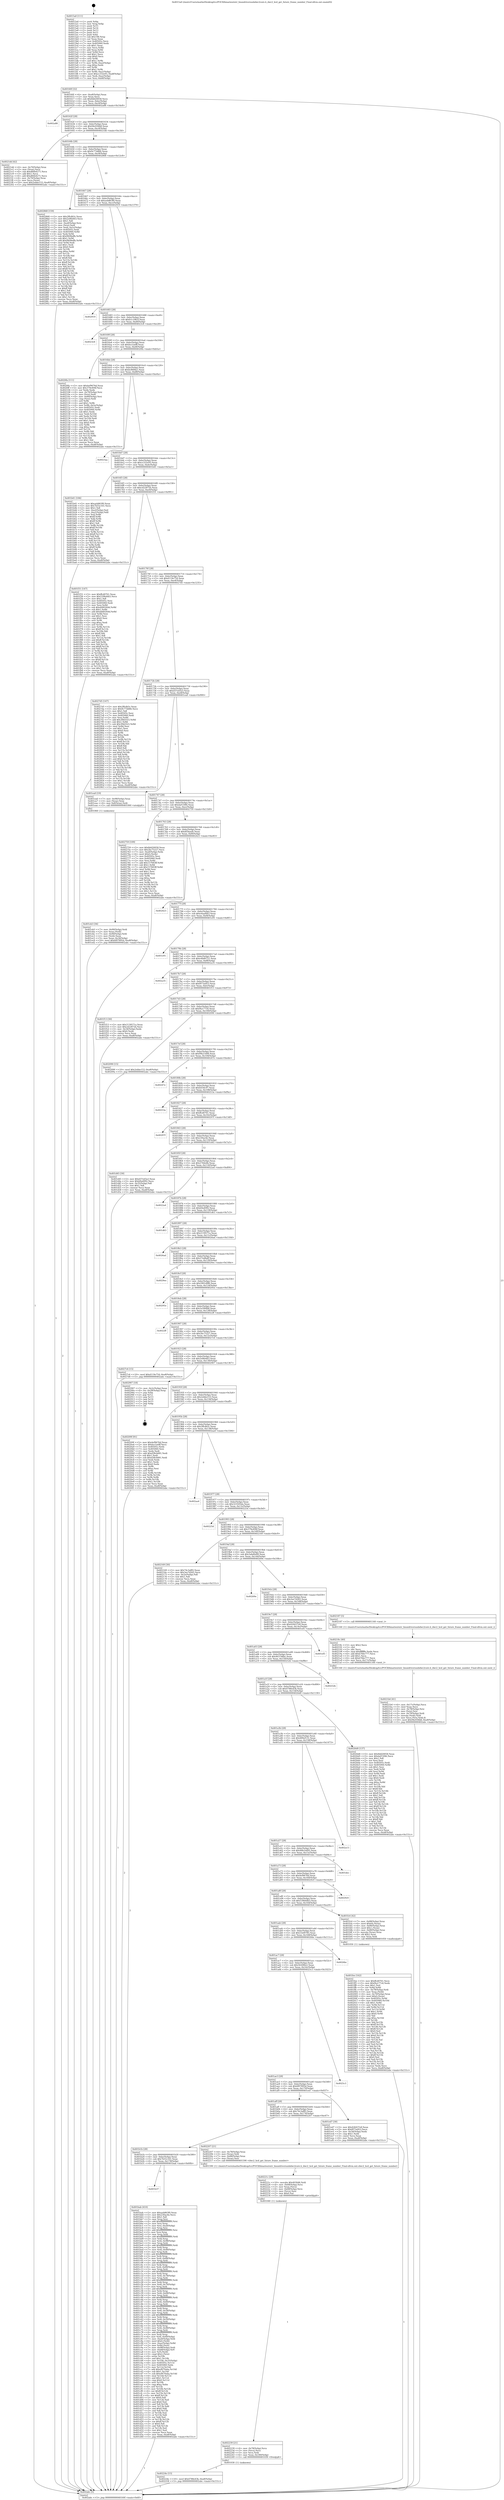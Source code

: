 digraph "0x4015a0" {
  label = "0x4015a0 (/mnt/c/Users/mathe/Desktop/tcc/POCII/binaries/extr_linuxdriversusbdwc2core.h_dwc2_hcd_get_future_frame_number_Final-ollvm.out::main(0))"
  labelloc = "t"
  node[shape=record]

  Entry [label="",width=0.3,height=0.3,shape=circle,fillcolor=black,style=filled]
  "0x40160f" [label="{
     0x40160f [32]\l
     | [instrs]\l
     &nbsp;&nbsp;0x40160f \<+6\>: mov -0xa8(%rbp),%eax\l
     &nbsp;&nbsp;0x401615 \<+2\>: mov %eax,%ecx\l
     &nbsp;&nbsp;0x401617 \<+6\>: sub $0x8dd20058,%ecx\l
     &nbsp;&nbsp;0x40161d \<+6\>: mov %eax,-0xbc(%rbp)\l
     &nbsp;&nbsp;0x401623 \<+6\>: mov %ecx,-0xc0(%rbp)\l
     &nbsp;&nbsp;0x401629 \<+6\>: je 0000000000402a88 \<main+0x14e8\>\l
  }"]
  "0x402a88" [label="{
     0x402a88\l
  }", style=dashed]
  "0x40162f" [label="{
     0x40162f [28]\l
     | [instrs]\l
     &nbsp;&nbsp;0x40162f \<+5\>: jmp 0000000000401634 \<main+0x94\>\l
     &nbsp;&nbsp;0x401634 \<+6\>: mov -0xbc(%rbp),%eax\l
     &nbsp;&nbsp;0x40163a \<+5\>: sub $0x94e936b8,%eax\l
     &nbsp;&nbsp;0x40163f \<+6\>: mov %eax,-0xc4(%rbp)\l
     &nbsp;&nbsp;0x401645 \<+6\>: je 00000000004021dd \<main+0xc3d\>\l
  }"]
  Exit [label="",width=0.3,height=0.3,shape=circle,fillcolor=black,style=filled,peripheries=2]
  "0x4021dd" [label="{
     0x4021dd [42]\l
     | [instrs]\l
     &nbsp;&nbsp;0x4021dd \<+4\>: mov -0x70(%rbp),%rax\l
     &nbsp;&nbsp;0x4021e1 \<+2\>: mov (%rax),%ecx\l
     &nbsp;&nbsp;0x4021e3 \<+6\>: sub $0xd66b4271,%ecx\l
     &nbsp;&nbsp;0x4021e9 \<+3\>: add $0x1,%ecx\l
     &nbsp;&nbsp;0x4021ec \<+6\>: add $0xd66b4271,%ecx\l
     &nbsp;&nbsp;0x4021f2 \<+4\>: mov -0x70(%rbp),%rax\l
     &nbsp;&nbsp;0x4021f6 \<+2\>: mov %ecx,(%rax)\l
     &nbsp;&nbsp;0x4021f8 \<+10\>: movl $0x2ebbe153,-0xa8(%rbp)\l
     &nbsp;&nbsp;0x402202 \<+5\>: jmp 0000000000402abc \<main+0x151c\>\l
  }"]
  "0x40164b" [label="{
     0x40164b [28]\l
     | [instrs]\l
     &nbsp;&nbsp;0x40164b \<+5\>: jmp 0000000000401650 \<main+0xb0\>\l
     &nbsp;&nbsp;0x401650 \<+6\>: mov -0xbc(%rbp),%eax\l
     &nbsp;&nbsp;0x401656 \<+5\>: sub $0x9c77dd66,%eax\l
     &nbsp;&nbsp;0x40165b \<+6\>: mov %eax,-0xc8(%rbp)\l
     &nbsp;&nbsp;0x401661 \<+6\>: je 0000000000402868 \<main+0x12c8\>\l
  }"]
  "0x40224e" [label="{
     0x40224e [15]\l
     | [instrs]\l
     &nbsp;&nbsp;0x40224e \<+10\>: movl $0x4788e43b,-0xa8(%rbp)\l
     &nbsp;&nbsp;0x402258 \<+5\>: jmp 0000000000402abc \<main+0x151c\>\l
  }"]
  "0x402868" [label="{
     0x402868 [159]\l
     | [instrs]\l
     &nbsp;&nbsp;0x402868 \<+5\>: mov $0x2ffcdb5c,%eax\l
     &nbsp;&nbsp;0x40286d \<+5\>: mov $0x2e8fe663,%ecx\l
     &nbsp;&nbsp;0x402872 \<+2\>: mov $0x1,%dl\l
     &nbsp;&nbsp;0x402874 \<+7\>: mov -0xa0(%rbp),%rsi\l
     &nbsp;&nbsp;0x40287b \<+2\>: mov (%rsi),%edi\l
     &nbsp;&nbsp;0x40287d \<+3\>: mov %edi,-0x2c(%rbp)\l
     &nbsp;&nbsp;0x402880 \<+7\>: mov 0x40505c,%edi\l
     &nbsp;&nbsp;0x402887 \<+8\>: mov 0x405060,%r8d\l
     &nbsp;&nbsp;0x40288f \<+3\>: mov %edi,%r9d\l
     &nbsp;&nbsp;0x402892 \<+7\>: sub $0xf469bdfb,%r9d\l
     &nbsp;&nbsp;0x402899 \<+4\>: sub $0x1,%r9d\l
     &nbsp;&nbsp;0x40289d \<+7\>: add $0xf469bdfb,%r9d\l
     &nbsp;&nbsp;0x4028a4 \<+4\>: imul %r9d,%edi\l
     &nbsp;&nbsp;0x4028a8 \<+3\>: and $0x1,%edi\l
     &nbsp;&nbsp;0x4028ab \<+3\>: cmp $0x0,%edi\l
     &nbsp;&nbsp;0x4028ae \<+4\>: sete %r10b\l
     &nbsp;&nbsp;0x4028b2 \<+4\>: cmp $0xa,%r8d\l
     &nbsp;&nbsp;0x4028b6 \<+4\>: setl %r11b\l
     &nbsp;&nbsp;0x4028ba \<+3\>: mov %r10b,%bl\l
     &nbsp;&nbsp;0x4028bd \<+3\>: xor $0xff,%bl\l
     &nbsp;&nbsp;0x4028c0 \<+3\>: mov %r11b,%r14b\l
     &nbsp;&nbsp;0x4028c3 \<+4\>: xor $0xff,%r14b\l
     &nbsp;&nbsp;0x4028c7 \<+3\>: xor $0x1,%dl\l
     &nbsp;&nbsp;0x4028ca \<+3\>: mov %bl,%r15b\l
     &nbsp;&nbsp;0x4028cd \<+4\>: and $0xff,%r15b\l
     &nbsp;&nbsp;0x4028d1 \<+3\>: and %dl,%r10b\l
     &nbsp;&nbsp;0x4028d4 \<+3\>: mov %r14b,%r12b\l
     &nbsp;&nbsp;0x4028d7 \<+4\>: and $0xff,%r12b\l
     &nbsp;&nbsp;0x4028db \<+3\>: and %dl,%r11b\l
     &nbsp;&nbsp;0x4028de \<+3\>: or %r10b,%r15b\l
     &nbsp;&nbsp;0x4028e1 \<+3\>: or %r11b,%r12b\l
     &nbsp;&nbsp;0x4028e4 \<+3\>: xor %r12b,%r15b\l
     &nbsp;&nbsp;0x4028e7 \<+3\>: or %r14b,%bl\l
     &nbsp;&nbsp;0x4028ea \<+3\>: xor $0xff,%bl\l
     &nbsp;&nbsp;0x4028ed \<+3\>: or $0x1,%dl\l
     &nbsp;&nbsp;0x4028f0 \<+2\>: and %dl,%bl\l
     &nbsp;&nbsp;0x4028f2 \<+3\>: or %bl,%r15b\l
     &nbsp;&nbsp;0x4028f5 \<+4\>: test $0x1,%r15b\l
     &nbsp;&nbsp;0x4028f9 \<+3\>: cmovne %ecx,%eax\l
     &nbsp;&nbsp;0x4028fc \<+6\>: mov %eax,-0xa8(%rbp)\l
     &nbsp;&nbsp;0x402902 \<+5\>: jmp 0000000000402abc \<main+0x151c\>\l
  }"]
  "0x401667" [label="{
     0x401667 [28]\l
     | [instrs]\l
     &nbsp;&nbsp;0x401667 \<+5\>: jmp 000000000040166c \<main+0xcc\>\l
     &nbsp;&nbsp;0x40166c \<+6\>: mov -0xbc(%rbp),%eax\l
     &nbsp;&nbsp;0x401672 \<+5\>: sub $0xaeb863f0,%eax\l
     &nbsp;&nbsp;0x401677 \<+6\>: mov %eax,-0xcc(%rbp)\l
     &nbsp;&nbsp;0x40167d \<+6\>: je 0000000000402919 \<main+0x1379\>\l
  }"]
  "0x402239" [label="{
     0x402239 [21]\l
     | [instrs]\l
     &nbsp;&nbsp;0x402239 \<+4\>: mov -0x78(%rbp),%rcx\l
     &nbsp;&nbsp;0x40223d \<+3\>: mov (%rcx),%rcx\l
     &nbsp;&nbsp;0x402240 \<+3\>: mov %rcx,%rdi\l
     &nbsp;&nbsp;0x402243 \<+6\>: mov %eax,-0x180(%rbp)\l
     &nbsp;&nbsp;0x402249 \<+5\>: call 0000000000401030 \<free@plt\>\l
     | [calls]\l
     &nbsp;&nbsp;0x401030 \{1\} (unknown)\l
  }"]
  "0x402919" [label="{
     0x402919\l
  }", style=dashed]
  "0x401683" [label="{
     0x401683 [28]\l
     | [instrs]\l
     &nbsp;&nbsp;0x401683 \<+5\>: jmp 0000000000401688 \<main+0xe8\>\l
     &nbsp;&nbsp;0x401688 \<+6\>: mov -0xbc(%rbp),%eax\l
     &nbsp;&nbsp;0x40168e \<+5\>: sub $0xb1c18b1f,%eax\l
     &nbsp;&nbsp;0x401693 \<+6\>: mov %eax,-0xd0(%rbp)\l
     &nbsp;&nbsp;0x401699 \<+6\>: je 00000000004023c8 \<main+0xe28\>\l
  }"]
  "0x40221c" [label="{
     0x40221c [29]\l
     | [instrs]\l
     &nbsp;&nbsp;0x40221c \<+10\>: movabs $0x4030d6,%rdi\l
     &nbsp;&nbsp;0x402226 \<+4\>: mov -0x68(%rbp),%rcx\l
     &nbsp;&nbsp;0x40222a \<+2\>: mov %eax,(%rcx)\l
     &nbsp;&nbsp;0x40222c \<+4\>: mov -0x68(%rbp),%rcx\l
     &nbsp;&nbsp;0x402230 \<+2\>: mov (%rcx),%esi\l
     &nbsp;&nbsp;0x402232 \<+2\>: mov $0x0,%al\l
     &nbsp;&nbsp;0x402234 \<+5\>: call 0000000000401040 \<printf@plt\>\l
     | [calls]\l
     &nbsp;&nbsp;0x401040 \{1\} (unknown)\l
  }"]
  "0x4023c8" [label="{
     0x4023c8\l
  }", style=dashed]
  "0x40169f" [label="{
     0x40169f [28]\l
     | [instrs]\l
     &nbsp;&nbsp;0x40169f \<+5\>: jmp 00000000004016a4 \<main+0x104\>\l
     &nbsp;&nbsp;0x4016a4 \<+6\>: mov -0xbc(%rbp),%eax\l
     &nbsp;&nbsp;0x4016aa \<+5\>: sub $0xbcc5a0ff,%eax\l
     &nbsp;&nbsp;0x4016af \<+6\>: mov %eax,-0xd4(%rbp)\l
     &nbsp;&nbsp;0x4016b5 \<+6\>: je 00000000004020fa \<main+0xb5a\>\l
  }"]
  "0x4021b4" [label="{
     0x4021b4 [41]\l
     | [instrs]\l
     &nbsp;&nbsp;0x4021b4 \<+6\>: mov -0x17c(%rbp),%ecx\l
     &nbsp;&nbsp;0x4021ba \<+3\>: imul %eax,%ecx\l
     &nbsp;&nbsp;0x4021bd \<+4\>: mov -0x78(%rbp),%rsi\l
     &nbsp;&nbsp;0x4021c1 \<+3\>: mov (%rsi),%rsi\l
     &nbsp;&nbsp;0x4021c4 \<+4\>: mov -0x70(%rbp),%rdi\l
     &nbsp;&nbsp;0x4021c8 \<+3\>: movslq (%rdi),%rdi\l
     &nbsp;&nbsp;0x4021cb \<+3\>: mov %ecx,(%rsi,%rdi,4)\l
     &nbsp;&nbsp;0x4021ce \<+10\>: movl $0x94e936b8,-0xa8(%rbp)\l
     &nbsp;&nbsp;0x4021d8 \<+5\>: jmp 0000000000402abc \<main+0x151c\>\l
  }"]
  "0x4020fa" [label="{
     0x4020fa [111]\l
     | [instrs]\l
     &nbsp;&nbsp;0x4020fa \<+5\>: mov $0x4ef9676d,%eax\l
     &nbsp;&nbsp;0x4020ff \<+5\>: mov $0x379e494f,%ecx\l
     &nbsp;&nbsp;0x402104 \<+2\>: xor %edx,%edx\l
     &nbsp;&nbsp;0x402106 \<+4\>: mov -0x70(%rbp),%rsi\l
     &nbsp;&nbsp;0x40210a \<+2\>: mov (%rsi),%edi\l
     &nbsp;&nbsp;0x40210c \<+4\>: mov -0x80(%rbp),%rsi\l
     &nbsp;&nbsp;0x402110 \<+2\>: cmp (%rsi),%edi\l
     &nbsp;&nbsp;0x402112 \<+4\>: setl %r8b\l
     &nbsp;&nbsp;0x402116 \<+4\>: and $0x1,%r8b\l
     &nbsp;&nbsp;0x40211a \<+4\>: mov %r8b,-0x2e(%rbp)\l
     &nbsp;&nbsp;0x40211e \<+7\>: mov 0x40505c,%edi\l
     &nbsp;&nbsp;0x402125 \<+8\>: mov 0x405060,%r9d\l
     &nbsp;&nbsp;0x40212d \<+3\>: sub $0x1,%edx\l
     &nbsp;&nbsp;0x402130 \<+3\>: mov %edi,%r10d\l
     &nbsp;&nbsp;0x402133 \<+3\>: add %edx,%r10d\l
     &nbsp;&nbsp;0x402136 \<+4\>: imul %r10d,%edi\l
     &nbsp;&nbsp;0x40213a \<+3\>: and $0x1,%edi\l
     &nbsp;&nbsp;0x40213d \<+3\>: cmp $0x0,%edi\l
     &nbsp;&nbsp;0x402140 \<+4\>: sete %r8b\l
     &nbsp;&nbsp;0x402144 \<+4\>: cmp $0xa,%r9d\l
     &nbsp;&nbsp;0x402148 \<+4\>: setl %r11b\l
     &nbsp;&nbsp;0x40214c \<+3\>: mov %r8b,%bl\l
     &nbsp;&nbsp;0x40214f \<+3\>: and %r11b,%bl\l
     &nbsp;&nbsp;0x402152 \<+3\>: xor %r11b,%r8b\l
     &nbsp;&nbsp;0x402155 \<+3\>: or %r8b,%bl\l
     &nbsp;&nbsp;0x402158 \<+3\>: test $0x1,%bl\l
     &nbsp;&nbsp;0x40215b \<+3\>: cmovne %ecx,%eax\l
     &nbsp;&nbsp;0x40215e \<+6\>: mov %eax,-0xa8(%rbp)\l
     &nbsp;&nbsp;0x402164 \<+5\>: jmp 0000000000402abc \<main+0x151c\>\l
  }"]
  "0x4016bb" [label="{
     0x4016bb [28]\l
     | [instrs]\l
     &nbsp;&nbsp;0x4016bb \<+5\>: jmp 00000000004016c0 \<main+0x120\>\l
     &nbsp;&nbsp;0x4016c0 \<+6\>: mov -0xbc(%rbp),%eax\l
     &nbsp;&nbsp;0x4016c6 \<+5\>: sub $0xbcf668a1,%eax\l
     &nbsp;&nbsp;0x4016cb \<+6\>: mov %eax,-0xd8(%rbp)\l
     &nbsp;&nbsp;0x4016d1 \<+6\>: je 00000000004023aa \<main+0xe0a\>\l
  }"]
  "0x40218c" [label="{
     0x40218c [40]\l
     | [instrs]\l
     &nbsp;&nbsp;0x40218c \<+5\>: mov $0x2,%ecx\l
     &nbsp;&nbsp;0x402191 \<+1\>: cltd\l
     &nbsp;&nbsp;0x402192 \<+2\>: idiv %ecx\l
     &nbsp;&nbsp;0x402194 \<+6\>: imul $0xfffffffe,%edx,%ecx\l
     &nbsp;&nbsp;0x40219a \<+6\>: add $0xb76bc777,%ecx\l
     &nbsp;&nbsp;0x4021a0 \<+3\>: add $0x1,%ecx\l
     &nbsp;&nbsp;0x4021a3 \<+6\>: sub $0xb76bc777,%ecx\l
     &nbsp;&nbsp;0x4021a9 \<+6\>: mov %ecx,-0x17c(%rbp)\l
     &nbsp;&nbsp;0x4021af \<+5\>: call 0000000000401160 \<next_i\>\l
     | [calls]\l
     &nbsp;&nbsp;0x401160 \{1\} (/mnt/c/Users/mathe/Desktop/tcc/POCII/binaries/extr_linuxdriversusbdwc2core.h_dwc2_hcd_get_future_frame_number_Final-ollvm.out::next_i)\l
  }"]
  "0x4023aa" [label="{
     0x4023aa\l
  }", style=dashed]
  "0x4016d7" [label="{
     0x4016d7 [28]\l
     | [instrs]\l
     &nbsp;&nbsp;0x4016d7 \<+5\>: jmp 00000000004016dc \<main+0x13c\>\l
     &nbsp;&nbsp;0x4016dc \<+6\>: mov -0xbc(%rbp),%eax\l
     &nbsp;&nbsp;0x4016e2 \<+5\>: sub $0xcc332e93,%eax\l
     &nbsp;&nbsp;0x4016e7 \<+6\>: mov %eax,-0xdc(%rbp)\l
     &nbsp;&nbsp;0x4016ed \<+6\>: je 0000000000401b41 \<main+0x5a1\>\l
  }"]
  "0x401fee" [label="{
     0x401fee [162]\l
     | [instrs]\l
     &nbsp;&nbsp;0x401fee \<+5\>: mov $0xffcd0761,%ecx\l
     &nbsp;&nbsp;0x401ff3 \<+5\>: mov $0xf4a177c6,%edx\l
     &nbsp;&nbsp;0x401ff8 \<+3\>: mov $0x1,%sil\l
     &nbsp;&nbsp;0x401ffb \<+3\>: xor %r8d,%r8d\l
     &nbsp;&nbsp;0x401ffe \<+4\>: mov -0x78(%rbp),%rdi\l
     &nbsp;&nbsp;0x402002 \<+3\>: mov %rax,(%rdi)\l
     &nbsp;&nbsp;0x402005 \<+4\>: mov -0x70(%rbp),%rax\l
     &nbsp;&nbsp;0x402009 \<+6\>: movl $0x0,(%rax)\l
     &nbsp;&nbsp;0x40200f \<+8\>: mov 0x40505c,%r9d\l
     &nbsp;&nbsp;0x402017 \<+8\>: mov 0x405060,%r10d\l
     &nbsp;&nbsp;0x40201f \<+4\>: sub $0x1,%r8d\l
     &nbsp;&nbsp;0x402023 \<+3\>: mov %r9d,%r11d\l
     &nbsp;&nbsp;0x402026 \<+3\>: add %r8d,%r11d\l
     &nbsp;&nbsp;0x402029 \<+4\>: imul %r11d,%r9d\l
     &nbsp;&nbsp;0x40202d \<+4\>: and $0x1,%r9d\l
     &nbsp;&nbsp;0x402031 \<+4\>: cmp $0x0,%r9d\l
     &nbsp;&nbsp;0x402035 \<+3\>: sete %bl\l
     &nbsp;&nbsp;0x402038 \<+4\>: cmp $0xa,%r10d\l
     &nbsp;&nbsp;0x40203c \<+4\>: setl %r14b\l
     &nbsp;&nbsp;0x402040 \<+3\>: mov %bl,%r15b\l
     &nbsp;&nbsp;0x402043 \<+4\>: xor $0xff,%r15b\l
     &nbsp;&nbsp;0x402047 \<+3\>: mov %r14b,%r12b\l
     &nbsp;&nbsp;0x40204a \<+4\>: xor $0xff,%r12b\l
     &nbsp;&nbsp;0x40204e \<+4\>: xor $0x0,%sil\l
     &nbsp;&nbsp;0x402052 \<+3\>: mov %r15b,%r13b\l
     &nbsp;&nbsp;0x402055 \<+4\>: and $0x0,%r13b\l
     &nbsp;&nbsp;0x402059 \<+3\>: and %sil,%bl\l
     &nbsp;&nbsp;0x40205c \<+3\>: mov %r12b,%al\l
     &nbsp;&nbsp;0x40205f \<+2\>: and $0x0,%al\l
     &nbsp;&nbsp;0x402061 \<+3\>: and %sil,%r14b\l
     &nbsp;&nbsp;0x402064 \<+3\>: or %bl,%r13b\l
     &nbsp;&nbsp;0x402067 \<+3\>: or %r14b,%al\l
     &nbsp;&nbsp;0x40206a \<+3\>: xor %al,%r13b\l
     &nbsp;&nbsp;0x40206d \<+3\>: or %r12b,%r15b\l
     &nbsp;&nbsp;0x402070 \<+4\>: xor $0xff,%r15b\l
     &nbsp;&nbsp;0x402074 \<+4\>: or $0x0,%sil\l
     &nbsp;&nbsp;0x402078 \<+3\>: and %sil,%r15b\l
     &nbsp;&nbsp;0x40207b \<+3\>: or %r15b,%r13b\l
     &nbsp;&nbsp;0x40207e \<+4\>: test $0x1,%r13b\l
     &nbsp;&nbsp;0x402082 \<+3\>: cmovne %edx,%ecx\l
     &nbsp;&nbsp;0x402085 \<+6\>: mov %ecx,-0xa8(%rbp)\l
     &nbsp;&nbsp;0x40208b \<+5\>: jmp 0000000000402abc \<main+0x151c\>\l
  }"]
  "0x401b41" [label="{
     0x401b41 [106]\l
     | [instrs]\l
     &nbsp;&nbsp;0x401b41 \<+5\>: mov $0xaeb863f0,%eax\l
     &nbsp;&nbsp;0x401b46 \<+5\>: mov $0x7b55c161,%ecx\l
     &nbsp;&nbsp;0x401b4b \<+2\>: mov $0x1,%dl\l
     &nbsp;&nbsp;0x401b4d \<+7\>: mov -0xa2(%rbp),%sil\l
     &nbsp;&nbsp;0x401b54 \<+7\>: mov -0xa1(%rbp),%dil\l
     &nbsp;&nbsp;0x401b5b \<+3\>: mov %sil,%r8b\l
     &nbsp;&nbsp;0x401b5e \<+4\>: xor $0xff,%r8b\l
     &nbsp;&nbsp;0x401b62 \<+3\>: mov %dil,%r9b\l
     &nbsp;&nbsp;0x401b65 \<+4\>: xor $0xff,%r9b\l
     &nbsp;&nbsp;0x401b69 \<+3\>: xor $0x1,%dl\l
     &nbsp;&nbsp;0x401b6c \<+3\>: mov %r8b,%r10b\l
     &nbsp;&nbsp;0x401b6f \<+4\>: and $0xff,%r10b\l
     &nbsp;&nbsp;0x401b73 \<+3\>: and %dl,%sil\l
     &nbsp;&nbsp;0x401b76 \<+3\>: mov %r9b,%r11b\l
     &nbsp;&nbsp;0x401b79 \<+4\>: and $0xff,%r11b\l
     &nbsp;&nbsp;0x401b7d \<+3\>: and %dl,%dil\l
     &nbsp;&nbsp;0x401b80 \<+3\>: or %sil,%r10b\l
     &nbsp;&nbsp;0x401b83 \<+3\>: or %dil,%r11b\l
     &nbsp;&nbsp;0x401b86 \<+3\>: xor %r11b,%r10b\l
     &nbsp;&nbsp;0x401b89 \<+3\>: or %r9b,%r8b\l
     &nbsp;&nbsp;0x401b8c \<+4\>: xor $0xff,%r8b\l
     &nbsp;&nbsp;0x401b90 \<+3\>: or $0x1,%dl\l
     &nbsp;&nbsp;0x401b93 \<+3\>: and %dl,%r8b\l
     &nbsp;&nbsp;0x401b96 \<+3\>: or %r8b,%r10b\l
     &nbsp;&nbsp;0x401b99 \<+4\>: test $0x1,%r10b\l
     &nbsp;&nbsp;0x401b9d \<+3\>: cmovne %ecx,%eax\l
     &nbsp;&nbsp;0x401ba0 \<+6\>: mov %eax,-0xa8(%rbp)\l
     &nbsp;&nbsp;0x401ba6 \<+5\>: jmp 0000000000402abc \<main+0x151c\>\l
  }"]
  "0x4016f3" [label="{
     0x4016f3 [28]\l
     | [instrs]\l
     &nbsp;&nbsp;0x4016f3 \<+5\>: jmp 00000000004016f8 \<main+0x158\>\l
     &nbsp;&nbsp;0x4016f8 \<+6\>: mov -0xbc(%rbp),%eax\l
     &nbsp;&nbsp;0x4016fe \<+5\>: sub $0xcd22872b,%eax\l
     &nbsp;&nbsp;0x401703 \<+6\>: mov %eax,-0xe0(%rbp)\l
     &nbsp;&nbsp;0x401709 \<+6\>: je 0000000000401f31 \<main+0x991\>\l
  }"]
  "0x402abc" [label="{
     0x402abc [5]\l
     | [instrs]\l
     &nbsp;&nbsp;0x402abc \<+5\>: jmp 000000000040160f \<main+0x6f\>\l
  }"]
  "0x4015a0" [label="{
     0x4015a0 [111]\l
     | [instrs]\l
     &nbsp;&nbsp;0x4015a0 \<+1\>: push %rbp\l
     &nbsp;&nbsp;0x4015a1 \<+3\>: mov %rsp,%rbp\l
     &nbsp;&nbsp;0x4015a4 \<+2\>: push %r15\l
     &nbsp;&nbsp;0x4015a6 \<+2\>: push %r14\l
     &nbsp;&nbsp;0x4015a8 \<+2\>: push %r13\l
     &nbsp;&nbsp;0x4015aa \<+2\>: push %r12\l
     &nbsp;&nbsp;0x4015ac \<+1\>: push %rbx\l
     &nbsp;&nbsp;0x4015ad \<+7\>: sub $0x198,%rsp\l
     &nbsp;&nbsp;0x4015b4 \<+2\>: xor %eax,%eax\l
     &nbsp;&nbsp;0x4015b6 \<+7\>: mov 0x40505c,%ecx\l
     &nbsp;&nbsp;0x4015bd \<+7\>: mov 0x405060,%edx\l
     &nbsp;&nbsp;0x4015c4 \<+3\>: sub $0x1,%eax\l
     &nbsp;&nbsp;0x4015c7 \<+3\>: mov %ecx,%r8d\l
     &nbsp;&nbsp;0x4015ca \<+3\>: add %eax,%r8d\l
     &nbsp;&nbsp;0x4015cd \<+4\>: imul %r8d,%ecx\l
     &nbsp;&nbsp;0x4015d1 \<+3\>: and $0x1,%ecx\l
     &nbsp;&nbsp;0x4015d4 \<+3\>: cmp $0x0,%ecx\l
     &nbsp;&nbsp;0x4015d7 \<+4\>: sete %r9b\l
     &nbsp;&nbsp;0x4015db \<+4\>: and $0x1,%r9b\l
     &nbsp;&nbsp;0x4015df \<+7\>: mov %r9b,-0xa2(%rbp)\l
     &nbsp;&nbsp;0x4015e6 \<+3\>: cmp $0xa,%edx\l
     &nbsp;&nbsp;0x4015e9 \<+4\>: setl %r9b\l
     &nbsp;&nbsp;0x4015ed \<+4\>: and $0x1,%r9b\l
     &nbsp;&nbsp;0x4015f1 \<+7\>: mov %r9b,-0xa1(%rbp)\l
     &nbsp;&nbsp;0x4015f8 \<+10\>: movl $0xcc332e93,-0xa8(%rbp)\l
     &nbsp;&nbsp;0x401602 \<+6\>: mov %edi,-0xac(%rbp)\l
     &nbsp;&nbsp;0x401608 \<+7\>: mov %rsi,-0xb8(%rbp)\l
  }"]
  "0x401eb3" [label="{
     0x401eb3 [36]\l
     | [instrs]\l
     &nbsp;&nbsp;0x401eb3 \<+7\>: mov -0x90(%rbp),%rdi\l
     &nbsp;&nbsp;0x401eba \<+2\>: mov %eax,(%rdi)\l
     &nbsp;&nbsp;0x401ebc \<+7\>: mov -0x90(%rbp),%rdi\l
     &nbsp;&nbsp;0x401ec3 \<+2\>: mov (%rdi),%eax\l
     &nbsp;&nbsp;0x401ec5 \<+3\>: mov %eax,-0x34(%rbp)\l
     &nbsp;&nbsp;0x401ec8 \<+10\>: movl $0x6f07895d,-0xa8(%rbp)\l
     &nbsp;&nbsp;0x401ed2 \<+5\>: jmp 0000000000402abc \<main+0x151c\>\l
  }"]
  "0x401f31" [label="{
     0x401f31 [147]\l
     | [instrs]\l
     &nbsp;&nbsp;0x401f31 \<+5\>: mov $0xffcd0761,%eax\l
     &nbsp;&nbsp;0x401f36 \<+5\>: mov $0x539b44b3,%ecx\l
     &nbsp;&nbsp;0x401f3b \<+2\>: mov $0x1,%dl\l
     &nbsp;&nbsp;0x401f3d \<+7\>: mov 0x40505c,%esi\l
     &nbsp;&nbsp;0x401f44 \<+7\>: mov 0x405060,%edi\l
     &nbsp;&nbsp;0x401f4b \<+3\>: mov %esi,%r8d\l
     &nbsp;&nbsp;0x401f4e \<+7\>: sub $0xdd40264d,%r8d\l
     &nbsp;&nbsp;0x401f55 \<+4\>: sub $0x1,%r8d\l
     &nbsp;&nbsp;0x401f59 \<+7\>: add $0xdd40264d,%r8d\l
     &nbsp;&nbsp;0x401f60 \<+4\>: imul %r8d,%esi\l
     &nbsp;&nbsp;0x401f64 \<+3\>: and $0x1,%esi\l
     &nbsp;&nbsp;0x401f67 \<+3\>: cmp $0x0,%esi\l
     &nbsp;&nbsp;0x401f6a \<+4\>: sete %r9b\l
     &nbsp;&nbsp;0x401f6e \<+3\>: cmp $0xa,%edi\l
     &nbsp;&nbsp;0x401f71 \<+4\>: setl %r10b\l
     &nbsp;&nbsp;0x401f75 \<+3\>: mov %r9b,%r11b\l
     &nbsp;&nbsp;0x401f78 \<+4\>: xor $0xff,%r11b\l
     &nbsp;&nbsp;0x401f7c \<+3\>: mov %r10b,%bl\l
     &nbsp;&nbsp;0x401f7f \<+3\>: xor $0xff,%bl\l
     &nbsp;&nbsp;0x401f82 \<+3\>: xor $0x1,%dl\l
     &nbsp;&nbsp;0x401f85 \<+3\>: mov %r11b,%r14b\l
     &nbsp;&nbsp;0x401f88 \<+4\>: and $0xff,%r14b\l
     &nbsp;&nbsp;0x401f8c \<+3\>: and %dl,%r9b\l
     &nbsp;&nbsp;0x401f8f \<+3\>: mov %bl,%r15b\l
     &nbsp;&nbsp;0x401f92 \<+4\>: and $0xff,%r15b\l
     &nbsp;&nbsp;0x401f96 \<+3\>: and %dl,%r10b\l
     &nbsp;&nbsp;0x401f99 \<+3\>: or %r9b,%r14b\l
     &nbsp;&nbsp;0x401f9c \<+3\>: or %r10b,%r15b\l
     &nbsp;&nbsp;0x401f9f \<+3\>: xor %r15b,%r14b\l
     &nbsp;&nbsp;0x401fa2 \<+3\>: or %bl,%r11b\l
     &nbsp;&nbsp;0x401fa5 \<+4\>: xor $0xff,%r11b\l
     &nbsp;&nbsp;0x401fa9 \<+3\>: or $0x1,%dl\l
     &nbsp;&nbsp;0x401fac \<+3\>: and %dl,%r11b\l
     &nbsp;&nbsp;0x401faf \<+3\>: or %r11b,%r14b\l
     &nbsp;&nbsp;0x401fb2 \<+4\>: test $0x1,%r14b\l
     &nbsp;&nbsp;0x401fb6 \<+3\>: cmovne %ecx,%eax\l
     &nbsp;&nbsp;0x401fb9 \<+6\>: mov %eax,-0xa8(%rbp)\l
     &nbsp;&nbsp;0x401fbf \<+5\>: jmp 0000000000402abc \<main+0x151c\>\l
  }"]
  "0x40170f" [label="{
     0x40170f [28]\l
     | [instrs]\l
     &nbsp;&nbsp;0x40170f \<+5\>: jmp 0000000000401714 \<main+0x174\>\l
     &nbsp;&nbsp;0x401714 \<+6\>: mov -0xbc(%rbp),%eax\l
     &nbsp;&nbsp;0x40171a \<+5\>: sub $0xd119e754,%eax\l
     &nbsp;&nbsp;0x40171f \<+6\>: mov %eax,-0xe4(%rbp)\l
     &nbsp;&nbsp;0x401725 \<+6\>: je 00000000004027d5 \<main+0x1235\>\l
  }"]
  "0x401b37" [label="{
     0x401b37\l
  }", style=dashed]
  "0x4027d5" [label="{
     0x4027d5 [147]\l
     | [instrs]\l
     &nbsp;&nbsp;0x4027d5 \<+5\>: mov $0x2ffcdb5c,%eax\l
     &nbsp;&nbsp;0x4027da \<+5\>: mov $0x9c77dd66,%ecx\l
     &nbsp;&nbsp;0x4027df \<+2\>: mov $0x1,%dl\l
     &nbsp;&nbsp;0x4027e1 \<+7\>: mov 0x40505c,%esi\l
     &nbsp;&nbsp;0x4027e8 \<+7\>: mov 0x405060,%edi\l
     &nbsp;&nbsp;0x4027ef \<+3\>: mov %esi,%r8d\l
     &nbsp;&nbsp;0x4027f2 \<+7\>: add $0x3f4d1fc5,%r8d\l
     &nbsp;&nbsp;0x4027f9 \<+4\>: sub $0x1,%r8d\l
     &nbsp;&nbsp;0x4027fd \<+7\>: sub $0x3f4d1fc5,%r8d\l
     &nbsp;&nbsp;0x402804 \<+4\>: imul %r8d,%esi\l
     &nbsp;&nbsp;0x402808 \<+3\>: and $0x1,%esi\l
     &nbsp;&nbsp;0x40280b \<+3\>: cmp $0x0,%esi\l
     &nbsp;&nbsp;0x40280e \<+4\>: sete %r9b\l
     &nbsp;&nbsp;0x402812 \<+3\>: cmp $0xa,%edi\l
     &nbsp;&nbsp;0x402815 \<+4\>: setl %r10b\l
     &nbsp;&nbsp;0x402819 \<+3\>: mov %r9b,%r11b\l
     &nbsp;&nbsp;0x40281c \<+4\>: xor $0xff,%r11b\l
     &nbsp;&nbsp;0x402820 \<+3\>: mov %r10b,%bl\l
     &nbsp;&nbsp;0x402823 \<+3\>: xor $0xff,%bl\l
     &nbsp;&nbsp;0x402826 \<+3\>: xor $0x0,%dl\l
     &nbsp;&nbsp;0x402829 \<+3\>: mov %r11b,%r14b\l
     &nbsp;&nbsp;0x40282c \<+4\>: and $0x0,%r14b\l
     &nbsp;&nbsp;0x402830 \<+3\>: and %dl,%r9b\l
     &nbsp;&nbsp;0x402833 \<+3\>: mov %bl,%r15b\l
     &nbsp;&nbsp;0x402836 \<+4\>: and $0x0,%r15b\l
     &nbsp;&nbsp;0x40283a \<+3\>: and %dl,%r10b\l
     &nbsp;&nbsp;0x40283d \<+3\>: or %r9b,%r14b\l
     &nbsp;&nbsp;0x402840 \<+3\>: or %r10b,%r15b\l
     &nbsp;&nbsp;0x402843 \<+3\>: xor %r15b,%r14b\l
     &nbsp;&nbsp;0x402846 \<+3\>: or %bl,%r11b\l
     &nbsp;&nbsp;0x402849 \<+4\>: xor $0xff,%r11b\l
     &nbsp;&nbsp;0x40284d \<+3\>: or $0x0,%dl\l
     &nbsp;&nbsp;0x402850 \<+3\>: and %dl,%r11b\l
     &nbsp;&nbsp;0x402853 \<+3\>: or %r11b,%r14b\l
     &nbsp;&nbsp;0x402856 \<+4\>: test $0x1,%r14b\l
     &nbsp;&nbsp;0x40285a \<+3\>: cmovne %ecx,%eax\l
     &nbsp;&nbsp;0x40285d \<+6\>: mov %eax,-0xa8(%rbp)\l
     &nbsp;&nbsp;0x402863 \<+5\>: jmp 0000000000402abc \<main+0x151c\>\l
  }"]
  "0x40172b" [label="{
     0x40172b [28]\l
     | [instrs]\l
     &nbsp;&nbsp;0x40172b \<+5\>: jmp 0000000000401730 \<main+0x190\>\l
     &nbsp;&nbsp;0x401730 \<+6\>: mov -0xbc(%rbp),%eax\l
     &nbsp;&nbsp;0x401736 \<+5\>: sub $0xd37ed3a3,%eax\l
     &nbsp;&nbsp;0x40173b \<+6\>: mov %eax,-0xe8(%rbp)\l
     &nbsp;&nbsp;0x401741 \<+6\>: je 0000000000401ea0 \<main+0x900\>\l
  }"]
  "0x401bab" [label="{
     0x401bab [410]\l
     | [instrs]\l
     &nbsp;&nbsp;0x401bab \<+5\>: mov $0xaeb863f0,%eax\l
     &nbsp;&nbsp;0x401bb0 \<+5\>: mov $0x230ac4e,%ecx\l
     &nbsp;&nbsp;0x401bb5 \<+2\>: mov $0x1,%dl\l
     &nbsp;&nbsp;0x401bb7 \<+3\>: mov %rsp,%rsi\l
     &nbsp;&nbsp;0x401bba \<+4\>: add $0xfffffffffffffff0,%rsi\l
     &nbsp;&nbsp;0x401bbe \<+3\>: mov %rsi,%rsp\l
     &nbsp;&nbsp;0x401bc1 \<+7\>: mov %rsi,-0xa0(%rbp)\l
     &nbsp;&nbsp;0x401bc8 \<+3\>: mov %rsp,%rsi\l
     &nbsp;&nbsp;0x401bcb \<+4\>: add $0xfffffffffffffff0,%rsi\l
     &nbsp;&nbsp;0x401bcf \<+3\>: mov %rsi,%rsp\l
     &nbsp;&nbsp;0x401bd2 \<+3\>: mov %rsp,%rdi\l
     &nbsp;&nbsp;0x401bd5 \<+4\>: add $0xfffffffffffffff0,%rdi\l
     &nbsp;&nbsp;0x401bd9 \<+3\>: mov %rdi,%rsp\l
     &nbsp;&nbsp;0x401bdc \<+7\>: mov %rdi,-0x98(%rbp)\l
     &nbsp;&nbsp;0x401be3 \<+3\>: mov %rsp,%rdi\l
     &nbsp;&nbsp;0x401be6 \<+4\>: add $0xfffffffffffffff0,%rdi\l
     &nbsp;&nbsp;0x401bea \<+3\>: mov %rdi,%rsp\l
     &nbsp;&nbsp;0x401bed \<+7\>: mov %rdi,-0x90(%rbp)\l
     &nbsp;&nbsp;0x401bf4 \<+3\>: mov %rsp,%rdi\l
     &nbsp;&nbsp;0x401bf7 \<+4\>: add $0xfffffffffffffff0,%rdi\l
     &nbsp;&nbsp;0x401bfb \<+3\>: mov %rdi,%rsp\l
     &nbsp;&nbsp;0x401bfe \<+7\>: mov %rdi,-0x88(%rbp)\l
     &nbsp;&nbsp;0x401c05 \<+3\>: mov %rsp,%rdi\l
     &nbsp;&nbsp;0x401c08 \<+4\>: add $0xfffffffffffffff0,%rdi\l
     &nbsp;&nbsp;0x401c0c \<+3\>: mov %rdi,%rsp\l
     &nbsp;&nbsp;0x401c0f \<+4\>: mov %rdi,-0x80(%rbp)\l
     &nbsp;&nbsp;0x401c13 \<+3\>: mov %rsp,%rdi\l
     &nbsp;&nbsp;0x401c16 \<+4\>: add $0xfffffffffffffff0,%rdi\l
     &nbsp;&nbsp;0x401c1a \<+3\>: mov %rdi,%rsp\l
     &nbsp;&nbsp;0x401c1d \<+4\>: mov %rdi,-0x78(%rbp)\l
     &nbsp;&nbsp;0x401c21 \<+3\>: mov %rsp,%rdi\l
     &nbsp;&nbsp;0x401c24 \<+4\>: add $0xfffffffffffffff0,%rdi\l
     &nbsp;&nbsp;0x401c28 \<+3\>: mov %rdi,%rsp\l
     &nbsp;&nbsp;0x401c2b \<+4\>: mov %rdi,-0x70(%rbp)\l
     &nbsp;&nbsp;0x401c2f \<+3\>: mov %rsp,%rdi\l
     &nbsp;&nbsp;0x401c32 \<+4\>: add $0xfffffffffffffff0,%rdi\l
     &nbsp;&nbsp;0x401c36 \<+3\>: mov %rdi,%rsp\l
     &nbsp;&nbsp;0x401c39 \<+4\>: mov %rdi,-0x68(%rbp)\l
     &nbsp;&nbsp;0x401c3d \<+3\>: mov %rsp,%rdi\l
     &nbsp;&nbsp;0x401c40 \<+4\>: add $0xfffffffffffffff0,%rdi\l
     &nbsp;&nbsp;0x401c44 \<+3\>: mov %rdi,%rsp\l
     &nbsp;&nbsp;0x401c47 \<+4\>: mov %rdi,-0x60(%rbp)\l
     &nbsp;&nbsp;0x401c4b \<+3\>: mov %rsp,%rdi\l
     &nbsp;&nbsp;0x401c4e \<+4\>: add $0xfffffffffffffff0,%rdi\l
     &nbsp;&nbsp;0x401c52 \<+3\>: mov %rdi,%rsp\l
     &nbsp;&nbsp;0x401c55 \<+4\>: mov %rdi,-0x58(%rbp)\l
     &nbsp;&nbsp;0x401c59 \<+3\>: mov %rsp,%rdi\l
     &nbsp;&nbsp;0x401c5c \<+4\>: add $0xfffffffffffffff0,%rdi\l
     &nbsp;&nbsp;0x401c60 \<+3\>: mov %rdi,%rsp\l
     &nbsp;&nbsp;0x401c63 \<+4\>: mov %rdi,-0x50(%rbp)\l
     &nbsp;&nbsp;0x401c67 \<+3\>: mov %rsp,%rdi\l
     &nbsp;&nbsp;0x401c6a \<+4\>: add $0xfffffffffffffff0,%rdi\l
     &nbsp;&nbsp;0x401c6e \<+3\>: mov %rdi,%rsp\l
     &nbsp;&nbsp;0x401c71 \<+4\>: mov %rdi,-0x48(%rbp)\l
     &nbsp;&nbsp;0x401c75 \<+3\>: mov %rsp,%rdi\l
     &nbsp;&nbsp;0x401c78 \<+4\>: add $0xfffffffffffffff0,%rdi\l
     &nbsp;&nbsp;0x401c7c \<+3\>: mov %rdi,%rsp\l
     &nbsp;&nbsp;0x401c7f \<+4\>: mov %rdi,-0x40(%rbp)\l
     &nbsp;&nbsp;0x401c83 \<+7\>: mov -0xa0(%rbp),%rdi\l
     &nbsp;&nbsp;0x401c8a \<+6\>: movl $0x0,(%rdi)\l
     &nbsp;&nbsp;0x401c90 \<+7\>: mov -0xac(%rbp),%r8d\l
     &nbsp;&nbsp;0x401c97 \<+3\>: mov %r8d,(%rsi)\l
     &nbsp;&nbsp;0x401c9a \<+7\>: mov -0x98(%rbp),%rdi\l
     &nbsp;&nbsp;0x401ca1 \<+7\>: mov -0xb8(%rbp),%r9\l
     &nbsp;&nbsp;0x401ca8 \<+3\>: mov %r9,(%rdi)\l
     &nbsp;&nbsp;0x401cab \<+3\>: cmpl $0x2,(%rsi)\l
     &nbsp;&nbsp;0x401cae \<+4\>: setne %r10b\l
     &nbsp;&nbsp;0x401cb2 \<+4\>: and $0x1,%r10b\l
     &nbsp;&nbsp;0x401cb6 \<+4\>: mov %r10b,-0x35(%rbp)\l
     &nbsp;&nbsp;0x401cba \<+8\>: mov 0x40505c,%r11d\l
     &nbsp;&nbsp;0x401cc2 \<+7\>: mov 0x405060,%ebx\l
     &nbsp;&nbsp;0x401cc9 \<+3\>: mov %r11d,%r14d\l
     &nbsp;&nbsp;0x401ccc \<+7\>: add $0xef670aba,%r14d\l
     &nbsp;&nbsp;0x401cd3 \<+4\>: sub $0x1,%r14d\l
     &nbsp;&nbsp;0x401cd7 \<+7\>: sub $0xef670aba,%r14d\l
     &nbsp;&nbsp;0x401cde \<+4\>: imul %r14d,%r11d\l
     &nbsp;&nbsp;0x401ce2 \<+4\>: and $0x1,%r11d\l
     &nbsp;&nbsp;0x401ce6 \<+4\>: cmp $0x0,%r11d\l
     &nbsp;&nbsp;0x401cea \<+4\>: sete %r10b\l
     &nbsp;&nbsp;0x401cee \<+3\>: cmp $0xa,%ebx\l
     &nbsp;&nbsp;0x401cf1 \<+4\>: setl %r15b\l
     &nbsp;&nbsp;0x401cf5 \<+3\>: mov %r10b,%r12b\l
     &nbsp;&nbsp;0x401cf8 \<+4\>: xor $0xff,%r12b\l
     &nbsp;&nbsp;0x401cfc \<+3\>: mov %r15b,%r13b\l
     &nbsp;&nbsp;0x401cff \<+4\>: xor $0xff,%r13b\l
     &nbsp;&nbsp;0x401d03 \<+3\>: xor $0x0,%dl\l
     &nbsp;&nbsp;0x401d06 \<+3\>: mov %r12b,%sil\l
     &nbsp;&nbsp;0x401d09 \<+4\>: and $0x0,%sil\l
     &nbsp;&nbsp;0x401d0d \<+3\>: and %dl,%r10b\l
     &nbsp;&nbsp;0x401d10 \<+3\>: mov %r13b,%dil\l
     &nbsp;&nbsp;0x401d13 \<+4\>: and $0x0,%dil\l
     &nbsp;&nbsp;0x401d17 \<+3\>: and %dl,%r15b\l
     &nbsp;&nbsp;0x401d1a \<+3\>: or %r10b,%sil\l
     &nbsp;&nbsp;0x401d1d \<+3\>: or %r15b,%dil\l
     &nbsp;&nbsp;0x401d20 \<+3\>: xor %dil,%sil\l
     &nbsp;&nbsp;0x401d23 \<+3\>: or %r13b,%r12b\l
     &nbsp;&nbsp;0x401d26 \<+4\>: xor $0xff,%r12b\l
     &nbsp;&nbsp;0x401d2a \<+3\>: or $0x0,%dl\l
     &nbsp;&nbsp;0x401d2d \<+3\>: and %dl,%r12b\l
     &nbsp;&nbsp;0x401d30 \<+3\>: or %r12b,%sil\l
     &nbsp;&nbsp;0x401d33 \<+4\>: test $0x1,%sil\l
     &nbsp;&nbsp;0x401d37 \<+3\>: cmovne %ecx,%eax\l
     &nbsp;&nbsp;0x401d3a \<+6\>: mov %eax,-0xa8(%rbp)\l
     &nbsp;&nbsp;0x401d40 \<+5\>: jmp 0000000000402abc \<main+0x151c\>\l
  }"]
  "0x401ea0" [label="{
     0x401ea0 [19]\l
     | [instrs]\l
     &nbsp;&nbsp;0x401ea0 \<+7\>: mov -0x98(%rbp),%rax\l
     &nbsp;&nbsp;0x401ea7 \<+3\>: mov (%rax),%rax\l
     &nbsp;&nbsp;0x401eaa \<+4\>: mov 0x8(%rax),%rdi\l
     &nbsp;&nbsp;0x401eae \<+5\>: call 0000000000401060 \<atoi@plt\>\l
     | [calls]\l
     &nbsp;&nbsp;0x401060 \{1\} (unknown)\l
  }"]
  "0x401747" [label="{
     0x401747 [28]\l
     | [instrs]\l
     &nbsp;&nbsp;0x401747 \<+5\>: jmp 000000000040174c \<main+0x1ac\>\l
     &nbsp;&nbsp;0x40174c \<+6\>: mov -0xbc(%rbp),%eax\l
     &nbsp;&nbsp;0x401752 \<+5\>: sub $0xdaf15f46,%eax\l
     &nbsp;&nbsp;0x401757 \<+6\>: mov %eax,-0xec(%rbp)\l
     &nbsp;&nbsp;0x40175d \<+6\>: je 0000000000402759 \<main+0x11b9\>\l
  }"]
  "0x401b1b" [label="{
     0x401b1b [28]\l
     | [instrs]\l
     &nbsp;&nbsp;0x401b1b \<+5\>: jmp 0000000000401b20 \<main+0x580\>\l
     &nbsp;&nbsp;0x401b20 \<+6\>: mov -0xbc(%rbp),%eax\l
     &nbsp;&nbsp;0x401b26 \<+5\>: sub $0x7b55c161,%eax\l
     &nbsp;&nbsp;0x401b2b \<+6\>: mov %eax,-0x178(%rbp)\l
     &nbsp;&nbsp;0x401b31 \<+6\>: je 0000000000401bab \<main+0x60b\>\l
  }"]
  "0x402759" [label="{
     0x402759 [109]\l
     | [instrs]\l
     &nbsp;&nbsp;0x402759 \<+5\>: mov $0x8dd20058,%eax\l
     &nbsp;&nbsp;0x40275e \<+5\>: mov $0x2bc75227,%ecx\l
     &nbsp;&nbsp;0x402763 \<+7\>: mov -0xa0(%rbp),%rdx\l
     &nbsp;&nbsp;0x40276a \<+6\>: movl $0x0,(%rdx)\l
     &nbsp;&nbsp;0x402770 \<+7\>: mov 0x40505c,%esi\l
     &nbsp;&nbsp;0x402777 \<+7\>: mov 0x405060,%edi\l
     &nbsp;&nbsp;0x40277e \<+3\>: mov %esi,%r8d\l
     &nbsp;&nbsp;0x402781 \<+7\>: add $0x157683ff,%r8d\l
     &nbsp;&nbsp;0x402788 \<+4\>: sub $0x1,%r8d\l
     &nbsp;&nbsp;0x40278c \<+7\>: sub $0x157683ff,%r8d\l
     &nbsp;&nbsp;0x402793 \<+4\>: imul %r8d,%esi\l
     &nbsp;&nbsp;0x402797 \<+3\>: and $0x1,%esi\l
     &nbsp;&nbsp;0x40279a \<+3\>: cmp $0x0,%esi\l
     &nbsp;&nbsp;0x40279d \<+4\>: sete %r9b\l
     &nbsp;&nbsp;0x4027a1 \<+3\>: cmp $0xa,%edi\l
     &nbsp;&nbsp;0x4027a4 \<+4\>: setl %r10b\l
     &nbsp;&nbsp;0x4027a8 \<+3\>: mov %r9b,%r11b\l
     &nbsp;&nbsp;0x4027ab \<+3\>: and %r10b,%r11b\l
     &nbsp;&nbsp;0x4027ae \<+3\>: xor %r10b,%r9b\l
     &nbsp;&nbsp;0x4027b1 \<+3\>: or %r9b,%r11b\l
     &nbsp;&nbsp;0x4027b4 \<+4\>: test $0x1,%r11b\l
     &nbsp;&nbsp;0x4027b8 \<+3\>: cmovne %ecx,%eax\l
     &nbsp;&nbsp;0x4027bb \<+6\>: mov %eax,-0xa8(%rbp)\l
     &nbsp;&nbsp;0x4027c1 \<+5\>: jmp 0000000000402abc \<main+0x151c\>\l
  }"]
  "0x401763" [label="{
     0x401763 [28]\l
     | [instrs]\l
     &nbsp;&nbsp;0x401763 \<+5\>: jmp 0000000000401768 \<main+0x1c8\>\l
     &nbsp;&nbsp;0x401768 \<+6\>: mov -0xbc(%rbp),%eax\l
     &nbsp;&nbsp;0x40176e \<+5\>: sub $0xdf3baefe,%eax\l
     &nbsp;&nbsp;0x401773 \<+6\>: mov %eax,-0xf0(%rbp)\l
     &nbsp;&nbsp;0x401779 \<+6\>: je 0000000000402423 \<main+0xe83\>\l
  }"]
  "0x402207" [label="{
     0x402207 [21]\l
     | [instrs]\l
     &nbsp;&nbsp;0x402207 \<+4\>: mov -0x78(%rbp),%rax\l
     &nbsp;&nbsp;0x40220b \<+3\>: mov (%rax),%rdi\l
     &nbsp;&nbsp;0x40220e \<+7\>: mov -0x88(%rbp),%rax\l
     &nbsp;&nbsp;0x402215 \<+2\>: mov (%rax),%esi\l
     &nbsp;&nbsp;0x402217 \<+5\>: call 0000000000401590 \<dwc2_hcd_get_future_frame_number\>\l
     | [calls]\l
     &nbsp;&nbsp;0x401590 \{1\} (/mnt/c/Users/mathe/Desktop/tcc/POCII/binaries/extr_linuxdriversusbdwc2core.h_dwc2_hcd_get_future_frame_number_Final-ollvm.out::dwc2_hcd_get_future_frame_number)\l
  }"]
  "0x402423" [label="{
     0x402423\l
  }", style=dashed]
  "0x40177f" [label="{
     0x40177f [28]\l
     | [instrs]\l
     &nbsp;&nbsp;0x40177f \<+5\>: jmp 0000000000401784 \<main+0x1e4\>\l
     &nbsp;&nbsp;0x401784 \<+6\>: mov -0xbc(%rbp),%eax\l
     &nbsp;&nbsp;0x40178a \<+5\>: sub $0xe4aaf0b3,%eax\l
     &nbsp;&nbsp;0x40178f \<+6\>: mov %eax,-0xf4(%rbp)\l
     &nbsp;&nbsp;0x401795 \<+6\>: je 0000000000401e91 \<main+0x8f1\>\l
  }"]
  "0x401aff" [label="{
     0x401aff [28]\l
     | [instrs]\l
     &nbsp;&nbsp;0x401aff \<+5\>: jmp 0000000000401b04 \<main+0x564\>\l
     &nbsp;&nbsp;0x401b04 \<+6\>: mov -0xbc(%rbp),%eax\l
     &nbsp;&nbsp;0x401b0a \<+5\>: sub $0x74c3af85,%eax\l
     &nbsp;&nbsp;0x401b0f \<+6\>: mov %eax,-0x174(%rbp)\l
     &nbsp;&nbsp;0x401b15 \<+6\>: je 0000000000402207 \<main+0xc67\>\l
  }"]
  "0x401e91" [label="{
     0x401e91\l
  }", style=dashed]
  "0x40179b" [label="{
     0x40179b [28]\l
     | [instrs]\l
     &nbsp;&nbsp;0x40179b \<+5\>: jmp 00000000004017a0 \<main+0x200\>\l
     &nbsp;&nbsp;0x4017a0 \<+6\>: mov -0xbc(%rbp),%eax\l
     &nbsp;&nbsp;0x4017a6 \<+5\>: sub $0xe4b80721,%eax\l
     &nbsp;&nbsp;0x4017ab \<+6\>: mov %eax,-0xf8(%rbp)\l
     &nbsp;&nbsp;0x4017b1 \<+6\>: je 0000000000402a35 \<main+0x1495\>\l
  }"]
  "0x401ed7" [label="{
     0x401ed7 [30]\l
     | [instrs]\l
     &nbsp;&nbsp;0x401ed7 \<+5\>: mov $0x426437e8,%eax\l
     &nbsp;&nbsp;0x401edc \<+5\>: mov $0xf073a953,%ecx\l
     &nbsp;&nbsp;0x401ee1 \<+3\>: mov -0x34(%rbp),%edx\l
     &nbsp;&nbsp;0x401ee4 \<+3\>: cmp $0x1,%edx\l
     &nbsp;&nbsp;0x401ee7 \<+3\>: cmovl %ecx,%eax\l
     &nbsp;&nbsp;0x401eea \<+6\>: mov %eax,-0xa8(%rbp)\l
     &nbsp;&nbsp;0x401ef0 \<+5\>: jmp 0000000000402abc \<main+0x151c\>\l
  }"]
  "0x402a35" [label="{
     0x402a35\l
  }", style=dashed]
  "0x4017b7" [label="{
     0x4017b7 [28]\l
     | [instrs]\l
     &nbsp;&nbsp;0x4017b7 \<+5\>: jmp 00000000004017bc \<main+0x21c\>\l
     &nbsp;&nbsp;0x4017bc \<+6\>: mov -0xbc(%rbp),%eax\l
     &nbsp;&nbsp;0x4017c2 \<+5\>: sub $0xf073a953,%eax\l
     &nbsp;&nbsp;0x4017c7 \<+6\>: mov %eax,-0xfc(%rbp)\l
     &nbsp;&nbsp;0x4017cd \<+6\>: je 0000000000401f13 \<main+0x973\>\l
  }"]
  "0x401ae3" [label="{
     0x401ae3 [28]\l
     | [instrs]\l
     &nbsp;&nbsp;0x401ae3 \<+5\>: jmp 0000000000401ae8 \<main+0x548\>\l
     &nbsp;&nbsp;0x401ae8 \<+6\>: mov -0xbc(%rbp),%eax\l
     &nbsp;&nbsp;0x401aee \<+5\>: sub $0x6f07895d,%eax\l
     &nbsp;&nbsp;0x401af3 \<+6\>: mov %eax,-0x170(%rbp)\l
     &nbsp;&nbsp;0x401af9 \<+6\>: je 0000000000401ed7 \<main+0x937\>\l
  }"]
  "0x401f13" [label="{
     0x401f13 [30]\l
     | [instrs]\l
     &nbsp;&nbsp;0x401f13 \<+5\>: mov $0x2139571a,%eax\l
     &nbsp;&nbsp;0x401f18 \<+5\>: mov $0xcd22872b,%ecx\l
     &nbsp;&nbsp;0x401f1d \<+3\>: mov -0x34(%rbp),%edx\l
     &nbsp;&nbsp;0x401f20 \<+3\>: cmp $0x0,%edx\l
     &nbsp;&nbsp;0x401f23 \<+3\>: cmove %ecx,%eax\l
     &nbsp;&nbsp;0x401f26 \<+6\>: mov %eax,-0xa8(%rbp)\l
     &nbsp;&nbsp;0x401f2c \<+5\>: jmp 0000000000402abc \<main+0x151c\>\l
  }"]
  "0x4017d3" [label="{
     0x4017d3 [28]\l
     | [instrs]\l
     &nbsp;&nbsp;0x4017d3 \<+5\>: jmp 00000000004017d8 \<main+0x238\>\l
     &nbsp;&nbsp;0x4017d8 \<+6\>: mov -0xbc(%rbp),%eax\l
     &nbsp;&nbsp;0x4017de \<+5\>: sub $0xf4a177c6,%eax\l
     &nbsp;&nbsp;0x4017e3 \<+6\>: mov %eax,-0x100(%rbp)\l
     &nbsp;&nbsp;0x4017e9 \<+6\>: je 0000000000402090 \<main+0xaf0\>\l
  }"]
  "0x4025c3" [label="{
     0x4025c3\l
  }", style=dashed]
  "0x402090" [label="{
     0x402090 [15]\l
     | [instrs]\l
     &nbsp;&nbsp;0x402090 \<+10\>: movl $0x2ebbe153,-0xa8(%rbp)\l
     &nbsp;&nbsp;0x40209a \<+5\>: jmp 0000000000402abc \<main+0x151c\>\l
  }"]
  "0x4017ef" [label="{
     0x4017ef [28]\l
     | [instrs]\l
     &nbsp;&nbsp;0x4017ef \<+5\>: jmp 00000000004017f4 \<main+0x254\>\l
     &nbsp;&nbsp;0x4017f4 \<+6\>: mov -0xbc(%rbp),%eax\l
     &nbsp;&nbsp;0x4017fa \<+5\>: sub $0xf9b21408,%eax\l
     &nbsp;&nbsp;0x4017ff \<+6\>: mov %eax,-0x104(%rbp)\l
     &nbsp;&nbsp;0x401805 \<+6\>: je 000000000040247e \<main+0xede\>\l
  }"]
  "0x401ac7" [label="{
     0x401ac7 [28]\l
     | [instrs]\l
     &nbsp;&nbsp;0x401ac7 \<+5\>: jmp 0000000000401acc \<main+0x52c\>\l
     &nbsp;&nbsp;0x401acc \<+6\>: mov -0xbc(%rbp),%eax\l
     &nbsp;&nbsp;0x401ad2 \<+5\>: sub $0x5620f6e2,%eax\l
     &nbsp;&nbsp;0x401ad7 \<+6\>: mov %eax,-0x16c(%rbp)\l
     &nbsp;&nbsp;0x401add \<+6\>: je 00000000004025c3 \<main+0x1023\>\l
  }"]
  "0x40247e" [label="{
     0x40247e\l
  }", style=dashed]
  "0x40180b" [label="{
     0x40180b [28]\l
     | [instrs]\l
     &nbsp;&nbsp;0x40180b \<+5\>: jmp 0000000000401810 \<main+0x270\>\l
     &nbsp;&nbsp;0x401810 \<+6\>: mov -0xbc(%rbp),%eax\l
     &nbsp;&nbsp;0x401816 \<+5\>: sub $0xfef34c97,%eax\l
     &nbsp;&nbsp;0x40181b \<+6\>: mov %eax,-0x108(%rbp)\l
     &nbsp;&nbsp;0x401821 \<+6\>: je 000000000040253a \<main+0xf9a\>\l
  }"]
  "0x4026bc" [label="{
     0x4026bc\l
  }", style=dashed]
  "0x40253a" [label="{
     0x40253a\l
  }", style=dashed]
  "0x401827" [label="{
     0x401827 [28]\l
     | [instrs]\l
     &nbsp;&nbsp;0x401827 \<+5\>: jmp 000000000040182c \<main+0x28c\>\l
     &nbsp;&nbsp;0x40182c \<+6\>: mov -0xbc(%rbp),%eax\l
     &nbsp;&nbsp;0x401832 \<+5\>: sub $0xffcd0761,%eax\l
     &nbsp;&nbsp;0x401837 \<+6\>: mov %eax,-0x10c(%rbp)\l
     &nbsp;&nbsp;0x40183d \<+6\>: je 000000000040297f \<main+0x13df\>\l
  }"]
  "0x401aab" [label="{
     0x401aab [28]\l
     | [instrs]\l
     &nbsp;&nbsp;0x401aab \<+5\>: jmp 0000000000401ab0 \<main+0x510\>\l
     &nbsp;&nbsp;0x401ab0 \<+6\>: mov -0xbc(%rbp),%eax\l
     &nbsp;&nbsp;0x401ab6 \<+5\>: sub $0x53ef0785,%eax\l
     &nbsp;&nbsp;0x401abb \<+6\>: mov %eax,-0x168(%rbp)\l
     &nbsp;&nbsp;0x401ac1 \<+6\>: je 00000000004026bc \<main+0x111c\>\l
  }"]
  "0x40297f" [label="{
     0x40297f\l
  }", style=dashed]
  "0x401843" [label="{
     0x401843 [28]\l
     | [instrs]\l
     &nbsp;&nbsp;0x401843 \<+5\>: jmp 0000000000401848 \<main+0x2a8\>\l
     &nbsp;&nbsp;0x401848 \<+6\>: mov -0xbc(%rbp),%eax\l
     &nbsp;&nbsp;0x40184e \<+5\>: sub $0x230ac4e,%eax\l
     &nbsp;&nbsp;0x401853 \<+6\>: mov %eax,-0x110(%rbp)\l
     &nbsp;&nbsp;0x401859 \<+6\>: je 0000000000401d45 \<main+0x7a5\>\l
  }"]
  "0x401fc4" [label="{
     0x401fc4 [42]\l
     | [instrs]\l
     &nbsp;&nbsp;0x401fc4 \<+7\>: mov -0x88(%rbp),%rax\l
     &nbsp;&nbsp;0x401fcb \<+6\>: movl $0x64,(%rax)\l
     &nbsp;&nbsp;0x401fd1 \<+4\>: mov -0x80(%rbp),%rax\l
     &nbsp;&nbsp;0x401fd5 \<+6\>: movl $0x1,(%rax)\l
     &nbsp;&nbsp;0x401fdb \<+4\>: mov -0x80(%rbp),%rax\l
     &nbsp;&nbsp;0x401fdf \<+3\>: movslq (%rax),%rax\l
     &nbsp;&nbsp;0x401fe2 \<+4\>: shl $0x2,%rax\l
     &nbsp;&nbsp;0x401fe6 \<+3\>: mov %rax,%rdi\l
     &nbsp;&nbsp;0x401fe9 \<+5\>: call 0000000000401050 \<malloc@plt\>\l
     | [calls]\l
     &nbsp;&nbsp;0x401050 \{1\} (unknown)\l
  }"]
  "0x401d45" [label="{
     0x401d45 [30]\l
     | [instrs]\l
     &nbsp;&nbsp;0x401d45 \<+5\>: mov $0xd37ed3a3,%eax\l
     &nbsp;&nbsp;0x401d4a \<+5\>: mov $0xb9a4992,%ecx\l
     &nbsp;&nbsp;0x401d4f \<+3\>: mov -0x35(%rbp),%dl\l
     &nbsp;&nbsp;0x401d52 \<+3\>: test $0x1,%dl\l
     &nbsp;&nbsp;0x401d55 \<+3\>: cmovne %ecx,%eax\l
     &nbsp;&nbsp;0x401d58 \<+6\>: mov %eax,-0xa8(%rbp)\l
     &nbsp;&nbsp;0x401d5e \<+5\>: jmp 0000000000402abc \<main+0x151c\>\l
  }"]
  "0x40185f" [label="{
     0x40185f [28]\l
     | [instrs]\l
     &nbsp;&nbsp;0x40185f \<+5\>: jmp 0000000000401864 \<main+0x2c4\>\l
     &nbsp;&nbsp;0x401864 \<+6\>: mov -0xbc(%rbp),%eax\l
     &nbsp;&nbsp;0x40186a \<+5\>: sub $0x2744e6b,%eax\l
     &nbsp;&nbsp;0x40186f \<+6\>: mov %eax,-0x114(%rbp)\l
     &nbsp;&nbsp;0x401875 \<+6\>: je 00000000004022a4 \<main+0xd04\>\l
  }"]
  "0x401a8f" [label="{
     0x401a8f [28]\l
     | [instrs]\l
     &nbsp;&nbsp;0x401a8f \<+5\>: jmp 0000000000401a94 \<main+0x4f4\>\l
     &nbsp;&nbsp;0x401a94 \<+6\>: mov -0xbc(%rbp),%eax\l
     &nbsp;&nbsp;0x401a9a \<+5\>: sub $0x539b44b3,%eax\l
     &nbsp;&nbsp;0x401a9f \<+6\>: mov %eax,-0x164(%rbp)\l
     &nbsp;&nbsp;0x401aa5 \<+6\>: je 0000000000401fc4 \<main+0xa24\>\l
  }"]
  "0x4022a4" [label="{
     0x4022a4\l
  }", style=dashed]
  "0x40187b" [label="{
     0x40187b [28]\l
     | [instrs]\l
     &nbsp;&nbsp;0x40187b \<+5\>: jmp 0000000000401880 \<main+0x2e0\>\l
     &nbsp;&nbsp;0x401880 \<+6\>: mov -0xbc(%rbp),%eax\l
     &nbsp;&nbsp;0x401886 \<+5\>: sub $0xb9a4992,%eax\l
     &nbsp;&nbsp;0x40188b \<+6\>: mov %eax,-0x118(%rbp)\l
     &nbsp;&nbsp;0x401891 \<+6\>: je 0000000000401d63 \<main+0x7c3\>\l
  }"]
  "0x4029c9" [label="{
     0x4029c9\l
  }", style=dashed]
  "0x401d63" [label="{
     0x401d63\l
  }", style=dashed]
  "0x401897" [label="{
     0x401897 [28]\l
     | [instrs]\l
     &nbsp;&nbsp;0x401897 \<+5\>: jmp 000000000040189c \<main+0x2fc\>\l
     &nbsp;&nbsp;0x40189c \<+6\>: mov -0xbc(%rbp),%eax\l
     &nbsp;&nbsp;0x4018a2 \<+5\>: sub $0x2139571a,%eax\l
     &nbsp;&nbsp;0x4018a7 \<+6\>: mov %eax,-0x11c(%rbp)\l
     &nbsp;&nbsp;0x4018ad \<+6\>: je 00000000004026ad \<main+0x110d\>\l
  }"]
  "0x401a73" [label="{
     0x401a73 [28]\l
     | [instrs]\l
     &nbsp;&nbsp;0x401a73 \<+5\>: jmp 0000000000401a78 \<main+0x4d8\>\l
     &nbsp;&nbsp;0x401a78 \<+6\>: mov -0xbc(%rbp),%eax\l
     &nbsp;&nbsp;0x401a7e \<+5\>: sub $0x4ef9676d,%eax\l
     &nbsp;&nbsp;0x401a83 \<+6\>: mov %eax,-0x160(%rbp)\l
     &nbsp;&nbsp;0x401a89 \<+6\>: je 00000000004029c9 \<main+0x1429\>\l
  }"]
  "0x4026ad" [label="{
     0x4026ad\l
  }", style=dashed]
  "0x4018b3" [label="{
     0x4018b3 [28]\l
     | [instrs]\l
     &nbsp;&nbsp;0x4018b3 \<+5\>: jmp 00000000004018b8 \<main+0x318\>\l
     &nbsp;&nbsp;0x4018b8 \<+6\>: mov -0xbc(%rbp),%eax\l
     &nbsp;&nbsp;0x4018be \<+5\>: sub $0x27ed8aff,%eax\l
     &nbsp;&nbsp;0x4018c3 \<+6\>: mov %eax,-0x120(%rbp)\l
     &nbsp;&nbsp;0x4018c9 \<+6\>: je 00000000004029ee \<main+0x144e\>\l
  }"]
  "0x401dec" [label="{
     0x401dec\l
  }", style=dashed]
  "0x4029ee" [label="{
     0x4029ee\l
  }", style=dashed]
  "0x4018cf" [label="{
     0x4018cf [28]\l
     | [instrs]\l
     &nbsp;&nbsp;0x4018cf \<+5\>: jmp 00000000004018d4 \<main+0x334\>\l
     &nbsp;&nbsp;0x4018d4 \<+6\>: mov -0xbc(%rbp),%eax\l
     &nbsp;&nbsp;0x4018da \<+5\>: sub $0x2901d9f6,%eax\l
     &nbsp;&nbsp;0x4018df \<+6\>: mov %eax,-0x124(%rbp)\l
     &nbsp;&nbsp;0x4018e5 \<+6\>: je 000000000040295e \<main+0x13be\>\l
  }"]
  "0x401a57" [label="{
     0x401a57 [28]\l
     | [instrs]\l
     &nbsp;&nbsp;0x401a57 \<+5\>: jmp 0000000000401a5c \<main+0x4bc\>\l
     &nbsp;&nbsp;0x401a5c \<+6\>: mov -0xbc(%rbp),%eax\l
     &nbsp;&nbsp;0x401a62 \<+5\>: sub $0x48b1b492,%eax\l
     &nbsp;&nbsp;0x401a67 \<+6\>: mov %eax,-0x15c(%rbp)\l
     &nbsp;&nbsp;0x401a6d \<+6\>: je 0000000000401dec \<main+0x84c\>\l
  }"]
  "0x40295e" [label="{
     0x40295e\l
  }", style=dashed]
  "0x4018eb" [label="{
     0x4018eb [28]\l
     | [instrs]\l
     &nbsp;&nbsp;0x4018eb \<+5\>: jmp 00000000004018f0 \<main+0x350\>\l
     &nbsp;&nbsp;0x4018f0 \<+6\>: mov -0xbc(%rbp),%eax\l
     &nbsp;&nbsp;0x4018f6 \<+5\>: sub $0x2a390fb8,%eax\l
     &nbsp;&nbsp;0x4018fb \<+6\>: mov %eax,-0x128(%rbp)\l
     &nbsp;&nbsp;0x401901 \<+6\>: je 00000000004022ff \<main+0xd5f\>\l
  }"]
  "0x402a13" [label="{
     0x402a13\l
  }", style=dashed]
  "0x4022ff" [label="{
     0x4022ff\l
  }", style=dashed]
  "0x401907" [label="{
     0x401907 [28]\l
     | [instrs]\l
     &nbsp;&nbsp;0x401907 \<+5\>: jmp 000000000040190c \<main+0x36c\>\l
     &nbsp;&nbsp;0x40190c \<+6\>: mov -0xbc(%rbp),%eax\l
     &nbsp;&nbsp;0x401912 \<+5\>: sub $0x2bc75227,%eax\l
     &nbsp;&nbsp;0x401917 \<+6\>: mov %eax,-0x12c(%rbp)\l
     &nbsp;&nbsp;0x40191d \<+6\>: je 00000000004027c6 \<main+0x1226\>\l
  }"]
  "0x401a3b" [label="{
     0x401a3b [28]\l
     | [instrs]\l
     &nbsp;&nbsp;0x401a3b \<+5\>: jmp 0000000000401a40 \<main+0x4a0\>\l
     &nbsp;&nbsp;0x401a40 \<+6\>: mov -0xbc(%rbp),%eax\l
     &nbsp;&nbsp;0x401a46 \<+5\>: sub $0x489ef131,%eax\l
     &nbsp;&nbsp;0x401a4b \<+6\>: mov %eax,-0x158(%rbp)\l
     &nbsp;&nbsp;0x401a51 \<+6\>: je 0000000000402a13 \<main+0x1473\>\l
  }"]
  "0x4027c6" [label="{
     0x4027c6 [15]\l
     | [instrs]\l
     &nbsp;&nbsp;0x4027c6 \<+10\>: movl $0xd119e754,-0xa8(%rbp)\l
     &nbsp;&nbsp;0x4027d0 \<+5\>: jmp 0000000000402abc \<main+0x151c\>\l
  }"]
  "0x401923" [label="{
     0x401923 [28]\l
     | [instrs]\l
     &nbsp;&nbsp;0x401923 \<+5\>: jmp 0000000000401928 \<main+0x388\>\l
     &nbsp;&nbsp;0x401928 \<+6\>: mov -0xbc(%rbp),%eax\l
     &nbsp;&nbsp;0x40192e \<+5\>: sub $0x2e8fe663,%eax\l
     &nbsp;&nbsp;0x401933 \<+6\>: mov %eax,-0x130(%rbp)\l
     &nbsp;&nbsp;0x401939 \<+6\>: je 0000000000402907 \<main+0x1367\>\l
  }"]
  "0x4026d0" [label="{
     0x4026d0 [137]\l
     | [instrs]\l
     &nbsp;&nbsp;0x4026d0 \<+5\>: mov $0x8dd20058,%eax\l
     &nbsp;&nbsp;0x4026d5 \<+5\>: mov $0xdaf15f46,%ecx\l
     &nbsp;&nbsp;0x4026da \<+2\>: mov $0x1,%dl\l
     &nbsp;&nbsp;0x4026dc \<+2\>: xor %esi,%esi\l
     &nbsp;&nbsp;0x4026de \<+7\>: mov 0x40505c,%edi\l
     &nbsp;&nbsp;0x4026e5 \<+8\>: mov 0x405060,%r8d\l
     &nbsp;&nbsp;0x4026ed \<+3\>: sub $0x1,%esi\l
     &nbsp;&nbsp;0x4026f0 \<+3\>: mov %edi,%r9d\l
     &nbsp;&nbsp;0x4026f3 \<+3\>: add %esi,%r9d\l
     &nbsp;&nbsp;0x4026f6 \<+4\>: imul %r9d,%edi\l
     &nbsp;&nbsp;0x4026fa \<+3\>: and $0x1,%edi\l
     &nbsp;&nbsp;0x4026fd \<+3\>: cmp $0x0,%edi\l
     &nbsp;&nbsp;0x402700 \<+4\>: sete %r10b\l
     &nbsp;&nbsp;0x402704 \<+4\>: cmp $0xa,%r8d\l
     &nbsp;&nbsp;0x402708 \<+4\>: setl %r11b\l
     &nbsp;&nbsp;0x40270c \<+3\>: mov %r10b,%bl\l
     &nbsp;&nbsp;0x40270f \<+3\>: xor $0xff,%bl\l
     &nbsp;&nbsp;0x402712 \<+3\>: mov %r11b,%r14b\l
     &nbsp;&nbsp;0x402715 \<+4\>: xor $0xff,%r14b\l
     &nbsp;&nbsp;0x402719 \<+3\>: xor $0x1,%dl\l
     &nbsp;&nbsp;0x40271c \<+3\>: mov %bl,%r15b\l
     &nbsp;&nbsp;0x40271f \<+4\>: and $0xff,%r15b\l
     &nbsp;&nbsp;0x402723 \<+3\>: and %dl,%r10b\l
     &nbsp;&nbsp;0x402726 \<+3\>: mov %r14b,%r12b\l
     &nbsp;&nbsp;0x402729 \<+4\>: and $0xff,%r12b\l
     &nbsp;&nbsp;0x40272d \<+3\>: and %dl,%r11b\l
     &nbsp;&nbsp;0x402730 \<+3\>: or %r10b,%r15b\l
     &nbsp;&nbsp;0x402733 \<+3\>: or %r11b,%r12b\l
     &nbsp;&nbsp;0x402736 \<+3\>: xor %r12b,%r15b\l
     &nbsp;&nbsp;0x402739 \<+3\>: or %r14b,%bl\l
     &nbsp;&nbsp;0x40273c \<+3\>: xor $0xff,%bl\l
     &nbsp;&nbsp;0x40273f \<+3\>: or $0x1,%dl\l
     &nbsp;&nbsp;0x402742 \<+2\>: and %dl,%bl\l
     &nbsp;&nbsp;0x402744 \<+3\>: or %bl,%r15b\l
     &nbsp;&nbsp;0x402747 \<+4\>: test $0x1,%r15b\l
     &nbsp;&nbsp;0x40274b \<+3\>: cmovne %ecx,%eax\l
     &nbsp;&nbsp;0x40274e \<+6\>: mov %eax,-0xa8(%rbp)\l
     &nbsp;&nbsp;0x402754 \<+5\>: jmp 0000000000402abc \<main+0x151c\>\l
  }"]
  "0x402907" [label="{
     0x402907 [18]\l
     | [instrs]\l
     &nbsp;&nbsp;0x402907 \<+3\>: mov -0x2c(%rbp),%eax\l
     &nbsp;&nbsp;0x40290a \<+4\>: lea -0x28(%rbp),%rsp\l
     &nbsp;&nbsp;0x40290e \<+1\>: pop %rbx\l
     &nbsp;&nbsp;0x40290f \<+2\>: pop %r12\l
     &nbsp;&nbsp;0x402911 \<+2\>: pop %r13\l
     &nbsp;&nbsp;0x402913 \<+2\>: pop %r14\l
     &nbsp;&nbsp;0x402915 \<+2\>: pop %r15\l
     &nbsp;&nbsp;0x402917 \<+1\>: pop %rbp\l
     &nbsp;&nbsp;0x402918 \<+1\>: ret\l
  }"]
  "0x40193f" [label="{
     0x40193f [28]\l
     | [instrs]\l
     &nbsp;&nbsp;0x40193f \<+5\>: jmp 0000000000401944 \<main+0x3a4\>\l
     &nbsp;&nbsp;0x401944 \<+6\>: mov -0xbc(%rbp),%eax\l
     &nbsp;&nbsp;0x40194a \<+5\>: sub $0x2ebbe153,%eax\l
     &nbsp;&nbsp;0x40194f \<+6\>: mov %eax,-0x134(%rbp)\l
     &nbsp;&nbsp;0x401955 \<+6\>: je 000000000040209f \<main+0xaff\>\l
  }"]
  "0x401a1f" [label="{
     0x401a1f [28]\l
     | [instrs]\l
     &nbsp;&nbsp;0x401a1f \<+5\>: jmp 0000000000401a24 \<main+0x484\>\l
     &nbsp;&nbsp;0x401a24 \<+6\>: mov -0xbc(%rbp),%eax\l
     &nbsp;&nbsp;0x401a2a \<+5\>: sub $0x4788e43b,%eax\l
     &nbsp;&nbsp;0x401a2f \<+6\>: mov %eax,-0x154(%rbp)\l
     &nbsp;&nbsp;0x401a35 \<+6\>: je 00000000004026d0 \<main+0x1130\>\l
  }"]
  "0x40209f" [label="{
     0x40209f [91]\l
     | [instrs]\l
     &nbsp;&nbsp;0x40209f \<+5\>: mov $0x4ef9676d,%eax\l
     &nbsp;&nbsp;0x4020a4 \<+5\>: mov $0xbcc5a0ff,%ecx\l
     &nbsp;&nbsp;0x4020a9 \<+7\>: mov 0x40505c,%edx\l
     &nbsp;&nbsp;0x4020b0 \<+7\>: mov 0x405060,%esi\l
     &nbsp;&nbsp;0x4020b7 \<+2\>: mov %edx,%edi\l
     &nbsp;&nbsp;0x4020b9 \<+6\>: add $0xd38cb681,%edi\l
     &nbsp;&nbsp;0x4020bf \<+3\>: sub $0x1,%edi\l
     &nbsp;&nbsp;0x4020c2 \<+6\>: sub $0xd38cb681,%edi\l
     &nbsp;&nbsp;0x4020c8 \<+3\>: imul %edi,%edx\l
     &nbsp;&nbsp;0x4020cb \<+3\>: and $0x1,%edx\l
     &nbsp;&nbsp;0x4020ce \<+3\>: cmp $0x0,%edx\l
     &nbsp;&nbsp;0x4020d1 \<+4\>: sete %r8b\l
     &nbsp;&nbsp;0x4020d5 \<+3\>: cmp $0xa,%esi\l
     &nbsp;&nbsp;0x4020d8 \<+4\>: setl %r9b\l
     &nbsp;&nbsp;0x4020dc \<+3\>: mov %r8b,%r10b\l
     &nbsp;&nbsp;0x4020df \<+3\>: and %r9b,%r10b\l
     &nbsp;&nbsp;0x4020e2 \<+3\>: xor %r9b,%r8b\l
     &nbsp;&nbsp;0x4020e5 \<+3\>: or %r8b,%r10b\l
     &nbsp;&nbsp;0x4020e8 \<+4\>: test $0x1,%r10b\l
     &nbsp;&nbsp;0x4020ec \<+3\>: cmovne %ecx,%eax\l
     &nbsp;&nbsp;0x4020ef \<+6\>: mov %eax,-0xa8(%rbp)\l
     &nbsp;&nbsp;0x4020f5 \<+5\>: jmp 0000000000402abc \<main+0x151c\>\l
  }"]
  "0x40195b" [label="{
     0x40195b [28]\l
     | [instrs]\l
     &nbsp;&nbsp;0x40195b \<+5\>: jmp 0000000000401960 \<main+0x3c0\>\l
     &nbsp;&nbsp;0x401960 \<+6\>: mov -0xbc(%rbp),%eax\l
     &nbsp;&nbsp;0x401966 \<+5\>: sub $0x2ffcdb5c,%eax\l
     &nbsp;&nbsp;0x40196b \<+6\>: mov %eax,-0x138(%rbp)\l
     &nbsp;&nbsp;0x401971 \<+6\>: je 0000000000402aa4 \<main+0x1504\>\l
  }"]
  "0x40252b" [label="{
     0x40252b\l
  }", style=dashed]
  "0x402aa4" [label="{
     0x402aa4\l
  }", style=dashed]
  "0x401977" [label="{
     0x401977 [28]\l
     | [instrs]\l
     &nbsp;&nbsp;0x401977 \<+5\>: jmp 000000000040197c \<main+0x3dc\>\l
     &nbsp;&nbsp;0x40197c \<+6\>: mov -0xbc(%rbp),%eax\l
     &nbsp;&nbsp;0x401982 \<+5\>: sub $0x323505da,%eax\l
     &nbsp;&nbsp;0x401987 \<+6\>: mov %eax,-0x13c(%rbp)\l
     &nbsp;&nbsp;0x40198d \<+6\>: je 000000000040225d \<main+0xcbd\>\l
  }"]
  "0x401a03" [label="{
     0x401a03 [28]\l
     | [instrs]\l
     &nbsp;&nbsp;0x401a03 \<+5\>: jmp 0000000000401a08 \<main+0x468\>\l
     &nbsp;&nbsp;0x401a08 \<+6\>: mov -0xbc(%rbp),%eax\l
     &nbsp;&nbsp;0x401a0e \<+5\>: sub $0x4637d6bc,%eax\l
     &nbsp;&nbsp;0x401a13 \<+6\>: mov %eax,-0x150(%rbp)\l
     &nbsp;&nbsp;0x401a19 \<+6\>: je 000000000040252b \<main+0xf8b\>\l
  }"]
  "0x40225d" [label="{
     0x40225d\l
  }", style=dashed]
  "0x401993" [label="{
     0x401993 [28]\l
     | [instrs]\l
     &nbsp;&nbsp;0x401993 \<+5\>: jmp 0000000000401998 \<main+0x3f8\>\l
     &nbsp;&nbsp;0x401998 \<+6\>: mov -0xbc(%rbp),%eax\l
     &nbsp;&nbsp;0x40199e \<+5\>: sub $0x379e494f,%eax\l
     &nbsp;&nbsp;0x4019a3 \<+6\>: mov %eax,-0x140(%rbp)\l
     &nbsp;&nbsp;0x4019a9 \<+6\>: je 0000000000402169 \<main+0xbc9\>\l
  }"]
  "0x401ef5" [label="{
     0x401ef5\l
  }", style=dashed]
  "0x402169" [label="{
     0x402169 [30]\l
     | [instrs]\l
     &nbsp;&nbsp;0x402169 \<+5\>: mov $0x74c3af85,%eax\l
     &nbsp;&nbsp;0x40216e \<+5\>: mov $0x3ee7d265,%ecx\l
     &nbsp;&nbsp;0x402173 \<+3\>: mov -0x2e(%rbp),%dl\l
     &nbsp;&nbsp;0x402176 \<+3\>: test $0x1,%dl\l
     &nbsp;&nbsp;0x402179 \<+3\>: cmovne %ecx,%eax\l
     &nbsp;&nbsp;0x40217c \<+6\>: mov %eax,-0xa8(%rbp)\l
     &nbsp;&nbsp;0x402182 \<+5\>: jmp 0000000000402abc \<main+0x151c\>\l
  }"]
  "0x4019af" [label="{
     0x4019af [28]\l
     | [instrs]\l
     &nbsp;&nbsp;0x4019af \<+5\>: jmp 00000000004019b4 \<main+0x414\>\l
     &nbsp;&nbsp;0x4019b4 \<+6\>: mov -0xbc(%rbp),%eax\l
     &nbsp;&nbsp;0x4019ba \<+5\>: sub $0x3abd0e89,%eax\l
     &nbsp;&nbsp;0x4019bf \<+6\>: mov %eax,-0x144(%rbp)\l
     &nbsp;&nbsp;0x4019c5 \<+6\>: je 000000000040269e \<main+0x10fe\>\l
  }"]
  "0x4019e7" [label="{
     0x4019e7 [28]\l
     | [instrs]\l
     &nbsp;&nbsp;0x4019e7 \<+5\>: jmp 00000000004019ec \<main+0x44c\>\l
     &nbsp;&nbsp;0x4019ec \<+6\>: mov -0xbc(%rbp),%eax\l
     &nbsp;&nbsp;0x4019f2 \<+5\>: sub $0x426437e8,%eax\l
     &nbsp;&nbsp;0x4019f7 \<+6\>: mov %eax,-0x14c(%rbp)\l
     &nbsp;&nbsp;0x4019fd \<+6\>: je 0000000000401ef5 \<main+0x955\>\l
  }"]
  "0x40269e" [label="{
     0x40269e\l
  }", style=dashed]
  "0x4019cb" [label="{
     0x4019cb [28]\l
     | [instrs]\l
     &nbsp;&nbsp;0x4019cb \<+5\>: jmp 00000000004019d0 \<main+0x430\>\l
     &nbsp;&nbsp;0x4019d0 \<+6\>: mov -0xbc(%rbp),%eax\l
     &nbsp;&nbsp;0x4019d6 \<+5\>: sub $0x3ee7d265,%eax\l
     &nbsp;&nbsp;0x4019db \<+6\>: mov %eax,-0x148(%rbp)\l
     &nbsp;&nbsp;0x4019e1 \<+6\>: je 0000000000402187 \<main+0xbe7\>\l
  }"]
  "0x402187" [label="{
     0x402187 [5]\l
     | [instrs]\l
     &nbsp;&nbsp;0x402187 \<+5\>: call 0000000000401160 \<next_i\>\l
     | [calls]\l
     &nbsp;&nbsp;0x401160 \{1\} (/mnt/c/Users/mathe/Desktop/tcc/POCII/binaries/extr_linuxdriversusbdwc2core.h_dwc2_hcd_get_future_frame_number_Final-ollvm.out::next_i)\l
  }"]
  Entry -> "0x4015a0" [label=" 1"]
  "0x40160f" -> "0x402a88" [label=" 0"]
  "0x40160f" -> "0x40162f" [label=" 24"]
  "0x402907" -> Exit [label=" 1"]
  "0x40162f" -> "0x4021dd" [label=" 1"]
  "0x40162f" -> "0x40164b" [label=" 23"]
  "0x402868" -> "0x402abc" [label=" 1"]
  "0x40164b" -> "0x402868" [label=" 1"]
  "0x40164b" -> "0x401667" [label=" 22"]
  "0x4027d5" -> "0x402abc" [label=" 1"]
  "0x401667" -> "0x402919" [label=" 0"]
  "0x401667" -> "0x401683" [label=" 22"]
  "0x4027c6" -> "0x402abc" [label=" 1"]
  "0x401683" -> "0x4023c8" [label=" 0"]
  "0x401683" -> "0x40169f" [label=" 22"]
  "0x402759" -> "0x402abc" [label=" 1"]
  "0x40169f" -> "0x4020fa" [label=" 2"]
  "0x40169f" -> "0x4016bb" [label=" 20"]
  "0x4026d0" -> "0x402abc" [label=" 1"]
  "0x4016bb" -> "0x4023aa" [label=" 0"]
  "0x4016bb" -> "0x4016d7" [label=" 20"]
  "0x40224e" -> "0x402abc" [label=" 1"]
  "0x4016d7" -> "0x401b41" [label=" 1"]
  "0x4016d7" -> "0x4016f3" [label=" 19"]
  "0x401b41" -> "0x402abc" [label=" 1"]
  "0x4015a0" -> "0x40160f" [label=" 1"]
  "0x402abc" -> "0x40160f" [label=" 23"]
  "0x402239" -> "0x40224e" [label=" 1"]
  "0x4016f3" -> "0x401f31" [label=" 1"]
  "0x4016f3" -> "0x40170f" [label=" 18"]
  "0x40221c" -> "0x402239" [label=" 1"]
  "0x40170f" -> "0x4027d5" [label=" 1"]
  "0x40170f" -> "0x40172b" [label=" 17"]
  "0x4021dd" -> "0x402abc" [label=" 1"]
  "0x40172b" -> "0x401ea0" [label=" 1"]
  "0x40172b" -> "0x401747" [label=" 16"]
  "0x4021b4" -> "0x402abc" [label=" 1"]
  "0x401747" -> "0x402759" [label=" 1"]
  "0x401747" -> "0x401763" [label=" 15"]
  "0x402187" -> "0x40218c" [label=" 1"]
  "0x401763" -> "0x402423" [label=" 0"]
  "0x401763" -> "0x40177f" [label=" 15"]
  "0x402169" -> "0x402abc" [label=" 2"]
  "0x40177f" -> "0x401e91" [label=" 0"]
  "0x40177f" -> "0x40179b" [label=" 15"]
  "0x40209f" -> "0x402abc" [label=" 2"]
  "0x40179b" -> "0x402a35" [label=" 0"]
  "0x40179b" -> "0x4017b7" [label=" 15"]
  "0x402090" -> "0x402abc" [label=" 1"]
  "0x4017b7" -> "0x401f13" [label=" 1"]
  "0x4017b7" -> "0x4017d3" [label=" 14"]
  "0x401fc4" -> "0x401fee" [label=" 1"]
  "0x4017d3" -> "0x402090" [label=" 1"]
  "0x4017d3" -> "0x4017ef" [label=" 13"]
  "0x401f31" -> "0x402abc" [label=" 1"]
  "0x4017ef" -> "0x40247e" [label=" 0"]
  "0x4017ef" -> "0x40180b" [label=" 13"]
  "0x401ed7" -> "0x402abc" [label=" 1"]
  "0x40180b" -> "0x40253a" [label=" 0"]
  "0x40180b" -> "0x401827" [label=" 13"]
  "0x401eb3" -> "0x402abc" [label=" 1"]
  "0x401827" -> "0x40297f" [label=" 0"]
  "0x401827" -> "0x401843" [label=" 13"]
  "0x401d45" -> "0x402abc" [label=" 1"]
  "0x401843" -> "0x401d45" [label=" 1"]
  "0x401843" -> "0x40185f" [label=" 12"]
  "0x401bab" -> "0x402abc" [label=" 1"]
  "0x40185f" -> "0x4022a4" [label=" 0"]
  "0x40185f" -> "0x40187b" [label=" 12"]
  "0x401b1b" -> "0x401b37" [label=" 0"]
  "0x40187b" -> "0x401d63" [label=" 0"]
  "0x40187b" -> "0x401897" [label=" 12"]
  "0x401b1b" -> "0x401bab" [label=" 1"]
  "0x401897" -> "0x4026ad" [label=" 0"]
  "0x401897" -> "0x4018b3" [label=" 12"]
  "0x401aff" -> "0x401b1b" [label=" 1"]
  "0x4018b3" -> "0x4029ee" [label=" 0"]
  "0x4018b3" -> "0x4018cf" [label=" 12"]
  "0x401aff" -> "0x402207" [label=" 1"]
  "0x4018cf" -> "0x40295e" [label=" 0"]
  "0x4018cf" -> "0x4018eb" [label=" 12"]
  "0x401ae3" -> "0x401aff" [label=" 2"]
  "0x4018eb" -> "0x4022ff" [label=" 0"]
  "0x4018eb" -> "0x401907" [label=" 12"]
  "0x401ae3" -> "0x401ed7" [label=" 1"]
  "0x401907" -> "0x4027c6" [label=" 1"]
  "0x401907" -> "0x401923" [label=" 11"]
  "0x401ac7" -> "0x401ae3" [label=" 3"]
  "0x401923" -> "0x402907" [label=" 1"]
  "0x401923" -> "0x40193f" [label=" 10"]
  "0x401ac7" -> "0x4025c3" [label=" 0"]
  "0x40193f" -> "0x40209f" [label=" 2"]
  "0x40193f" -> "0x40195b" [label=" 8"]
  "0x401aab" -> "0x401ac7" [label=" 3"]
  "0x40195b" -> "0x402aa4" [label=" 0"]
  "0x40195b" -> "0x401977" [label=" 8"]
  "0x401aab" -> "0x4026bc" [label=" 0"]
  "0x401977" -> "0x40225d" [label=" 0"]
  "0x401977" -> "0x401993" [label=" 8"]
  "0x401a8f" -> "0x401aab" [label=" 3"]
  "0x401993" -> "0x402169" [label=" 2"]
  "0x401993" -> "0x4019af" [label=" 6"]
  "0x401a8f" -> "0x401fc4" [label=" 1"]
  "0x4019af" -> "0x40269e" [label=" 0"]
  "0x4019af" -> "0x4019cb" [label=" 6"]
  "0x401a73" -> "0x401a8f" [label=" 4"]
  "0x4019cb" -> "0x402187" [label=" 1"]
  "0x4019cb" -> "0x4019e7" [label=" 5"]
  "0x402207" -> "0x40221c" [label=" 1"]
  "0x4019e7" -> "0x401ef5" [label=" 0"]
  "0x4019e7" -> "0x401a03" [label=" 5"]
  "0x401ea0" -> "0x401eb3" [label=" 1"]
  "0x401a03" -> "0x40252b" [label=" 0"]
  "0x401a03" -> "0x401a1f" [label=" 5"]
  "0x401f13" -> "0x402abc" [label=" 1"]
  "0x401a1f" -> "0x4026d0" [label=" 1"]
  "0x401a1f" -> "0x401a3b" [label=" 4"]
  "0x401fee" -> "0x402abc" [label=" 1"]
  "0x401a3b" -> "0x402a13" [label=" 0"]
  "0x401a3b" -> "0x401a57" [label=" 4"]
  "0x4020fa" -> "0x402abc" [label=" 2"]
  "0x401a57" -> "0x401dec" [label=" 0"]
  "0x401a57" -> "0x401a73" [label=" 4"]
  "0x40218c" -> "0x4021b4" [label=" 1"]
  "0x401a73" -> "0x4029c9" [label=" 0"]
}
